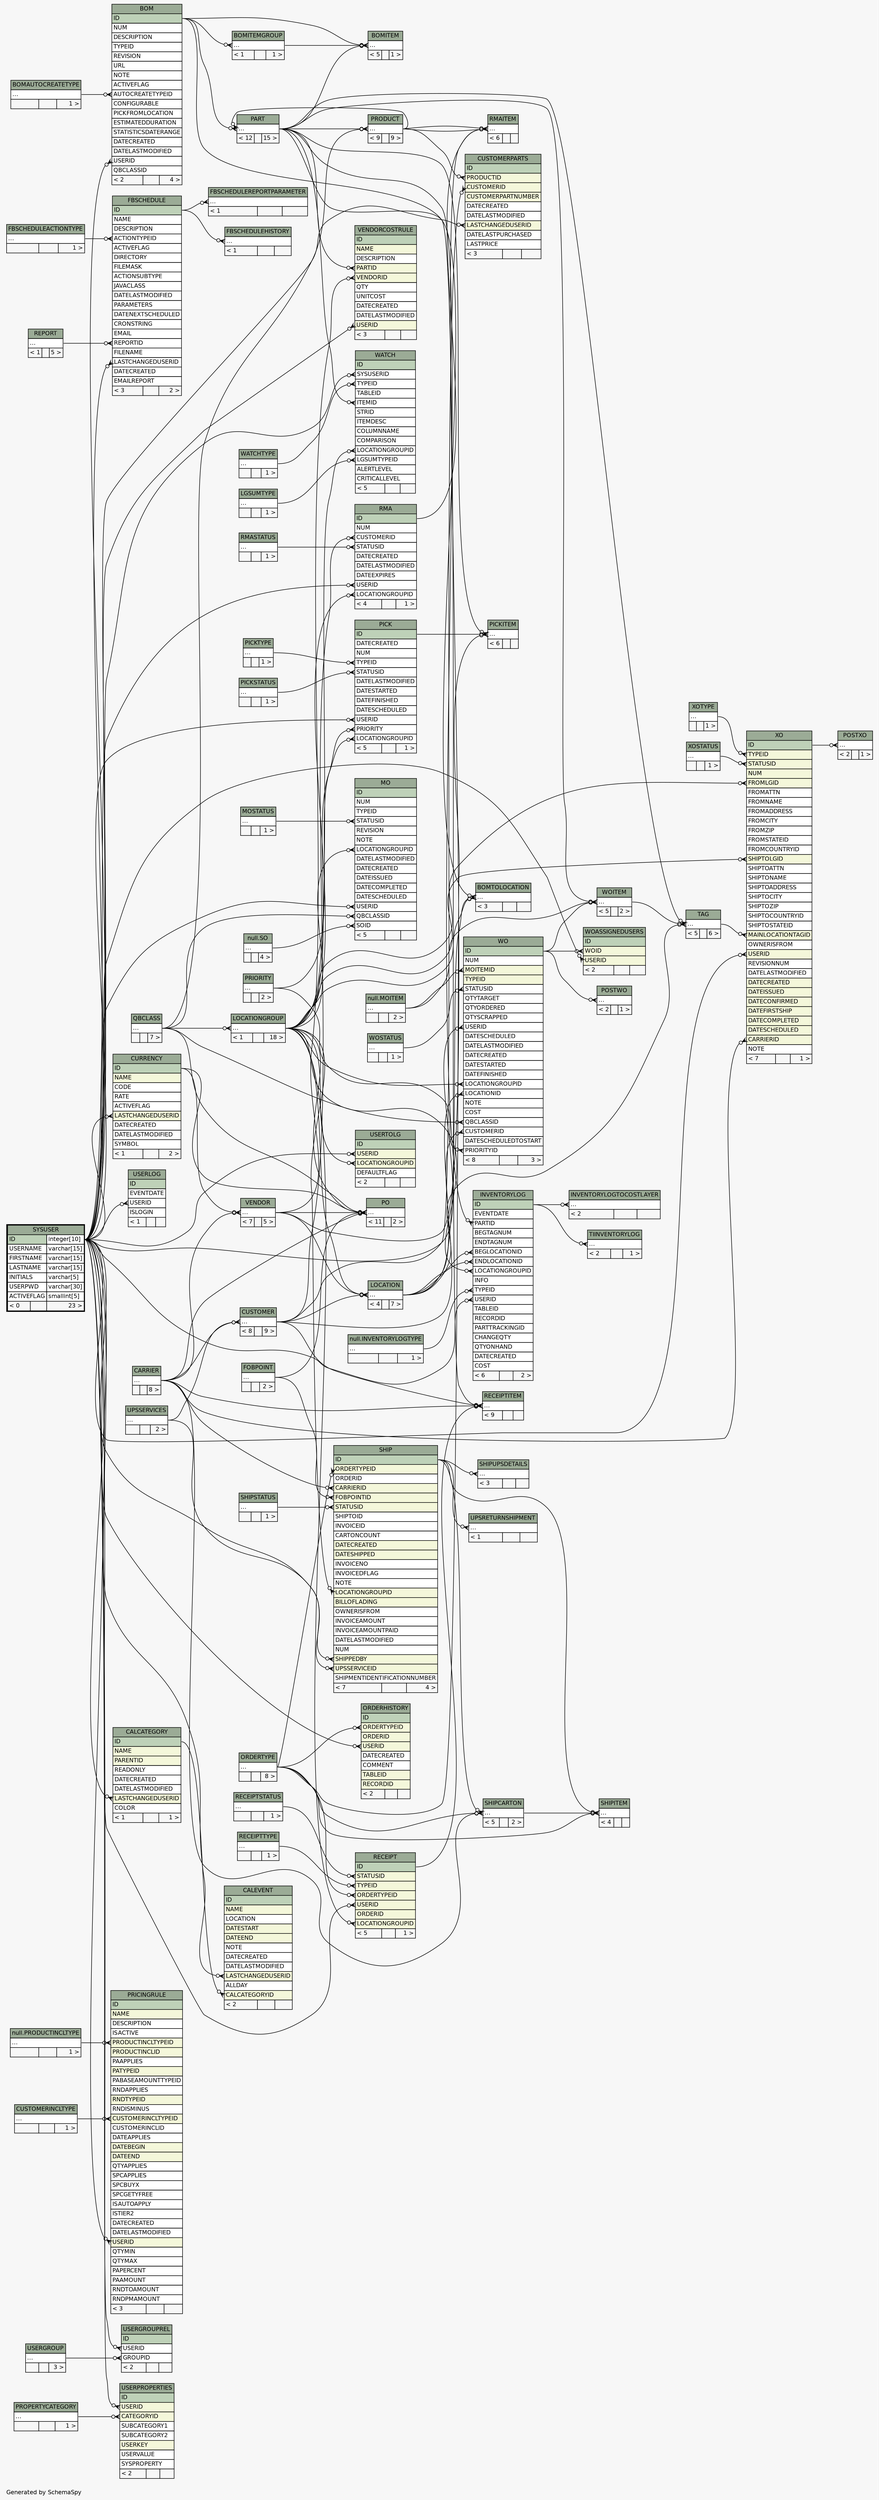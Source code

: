 // dot 2.26.3 on Linux 3.5.0-34-generic
// SchemaSpy rev 590
digraph "twoDegreesRelationshipsDiagram" {
  graph [
    rankdir="RL"
    bgcolor="#f7f7f7"
    label="\nGenerated by SchemaSpy"
    labeljust="l"
    nodesep="0.18"
    ranksep="0.46"
    fontname="Helvetica"
    fontsize="11"
  ];
  node [
    fontname="Helvetica"
    fontsize="11"
    shape="plaintext"
  ];
  edge [
    arrowsize="0.8"
  ];
  "BOM":"AUTOCREATETYPEID":w -> "BOMAUTOCREATETYPE":"elipses":e [arrowhead=none dir=back arrowtail=crowodot];
  "BOM":"USERID":w -> "SYSUSER":"ID.type":e [arrowhead=none dir=back arrowtail=crowodot];
  "BOMITEM":"elipses":w -> "BOM":"ID":e [arrowhead=none dir=back arrowtail=crowodot];
  "BOMITEM":"elipses":w -> "BOMITEMGROUP":"elipses":e [arrowhead=none dir=back arrowtail=crowodot];
  "BOMITEM":"elipses":w -> "PART":"elipses":e [arrowhead=none dir=back arrowtail=crowodot];
  "BOMITEMGROUP":"elipses":w -> "BOM":"ID":e [arrowhead=none dir=back arrowtail=crowodot];
  "BOMTOLOCATION":"elipses":w -> "BOM":"ID":e [arrowhead=none dir=back arrowtail=crowodot];
  "BOMTOLOCATION":"elipses":w -> "LOCATIONGROUP":"elipses":e [arrowhead=none dir=back arrowtail=crowodot];
  "BOMTOLOCATION":"elipses":w -> "LOCATION":"elipses":e [arrowhead=none dir=back arrowtail=crowodot];
  "CALCATEGORY":"LASTCHANGEDUSERID":w -> "SYSUSER":"ID.type":e [arrowhead=none dir=back arrowtail=crowodot];
  "CALEVENT":"CALCATEGORYID":w -> "CALCATEGORY":"ID":e [arrowhead=none dir=back arrowtail=crowodot];
  "CALEVENT":"LASTCHANGEDUSERID":w -> "SYSUSER":"ID.type":e [arrowhead=none dir=back arrowtail=crowodot];
  "CURRENCY":"LASTCHANGEDUSERID":w -> "SYSUSER":"ID.type":e [arrowhead=none dir=back arrowtail=crowodot];
  "CUSTOMER":"elipses":w -> "CARRIER":"elipses":e [arrowhead=none dir=back arrowtail=crowodot];
  "CUSTOMER":"elipses":w -> "UPSSERVICES":"elipses":e [arrowhead=none dir=back arrowtail=crowodot];
  "CUSTOMERPARTS":"CUSTOMERID":w -> "CUSTOMER":"elipses":e [arrowhead=none dir=back arrowtail=crowodot];
  "CUSTOMERPARTS":"LASTCHANGEDUSERID":w -> "SYSUSER":"ID.type":e [arrowhead=none dir=back arrowtail=crowodot];
  "CUSTOMERPARTS":"PRODUCTID":w -> "PRODUCT":"elipses":e [arrowhead=none dir=back arrowtail=crowodot];
  "FBSCHEDULE":"ACTIONTYPEID":w -> "FBSCHEDULEACTIONTYPE":"elipses":e [arrowhead=none dir=back arrowtail=crowodot];
  "FBSCHEDULE":"LASTCHANGEDUSERID":w -> "SYSUSER":"ID.type":e [arrowhead=none dir=back arrowtail=crowodot];
  "FBSCHEDULE":"REPORTID":w -> "REPORT":"elipses":e [arrowhead=none dir=back arrowtail=crowodot];
  "FBSCHEDULEHISTORY":"elipses":w -> "FBSCHEDULE":"ID":e [arrowhead=none dir=back arrowtail=crowodot];
  "FBSCHEDULEREPORTPARAMETER":"elipses":w -> "FBSCHEDULE":"ID":e [arrowhead=none dir=back arrowtail=crowodot];
  "INVENTORYLOG":"BEGLOCATIONID":w -> "LOCATION":"elipses":e [arrowhead=none dir=back arrowtail=crowodot];
  "INVENTORYLOG":"ENDLOCATIONID":w -> "LOCATION":"elipses":e [arrowhead=none dir=back arrowtail=crowodot];
  "INVENTORYLOG":"LOCATIONGROUPID":w -> "LOCATIONGROUP":"elipses":e [arrowhead=none dir=back arrowtail=crowodot];
  "INVENTORYLOG":"PARTID":w -> "PART":"elipses":e [arrowhead=none dir=back arrowtail=crowodot];
  "INVENTORYLOG":"TYPEID":w -> "null.INVENTORYLOGTYPE":"elipses":e [arrowhead=none dir=back arrowtail=crowodot];
  "INVENTORYLOG":"USERID":w -> "SYSUSER":"ID.type":e [arrowhead=none dir=back arrowtail=crowodot];
  "INVENTORYLOGTOCOSTLAYER":"elipses":w -> "INVENTORYLOG":"ID":e [arrowhead=none dir=back arrowtail=crowodot];
  "LOCATION":"elipses":w -> "CUSTOMER":"elipses":e [arrowhead=none dir=back arrowtail=crowodot];
  "LOCATION":"elipses":w -> "VENDOR":"elipses":e [arrowhead=none dir=back arrowtail=crowodot];
  "LOCATION":"elipses":w -> "LOCATIONGROUP":"elipses":e [arrowhead=none dir=back arrowtail=crowodot];
  "LOCATIONGROUP":"elipses":w -> "QBCLASS":"elipses":e [arrowhead=none dir=back arrowtail=crowodot];
  "MO":"LOCATIONGROUPID":w -> "LOCATIONGROUP":"elipses":e [arrowhead=none dir=back arrowtail=crowodot];
  "MO":"QBCLASSID":w -> "QBCLASS":"elipses":e [arrowhead=none dir=back arrowtail=crowodot];
  "MO":"SOID":w -> "null.SO":"elipses":e [arrowhead=none dir=back arrowtail=crowodot];
  "MO":"STATUSID":w -> "MOSTATUS":"elipses":e [arrowhead=none dir=back arrowtail=crowodot];
  "MO":"USERID":w -> "SYSUSER":"ID.type":e [arrowhead=none dir=back arrowtail=crowodot];
  "ORDERHISTORY":"ORDERTYPEID":w -> "ORDERTYPE":"elipses":e [arrowhead=none dir=back arrowtail=crowodot];
  "ORDERHISTORY":"USERID":w -> "SYSUSER":"ID.type":e [arrowhead=none dir=back arrowtail=crowodot];
  "PART":"elipses":w -> "BOM":"ID":e [arrowhead=none dir=back arrowtail=crowodot];
  "PART":"elipses":w -> "PRODUCT":"elipses":e [arrowhead=none dir=back arrowtail=crowodot];
  "PICK":"LOCATIONGROUPID":w -> "LOCATIONGROUP":"elipses":e [arrowhead=none dir=back arrowtail=crowodot];
  "PICK":"PRIORITY":w -> "PRIORITY":"elipses":e [arrowhead=none dir=back arrowtail=crowodot];
  "PICK":"STATUSID":w -> "PICKSTATUS":"elipses":e [arrowhead=none dir=back arrowtail=crowodot];
  "PICK":"TYPEID":w -> "PICKTYPE":"elipses":e [arrowhead=none dir=back arrowtail=crowodot];
  "PICK":"USERID":w -> "SYSUSER":"ID.type":e [arrowhead=none dir=back arrowtail=crowodot];
  "PICKITEM":"elipses":w -> "ORDERTYPE":"elipses":e [arrowhead=none dir=back arrowtail=crowodot];
  "PICKITEM":"elipses":w -> "PART":"elipses":e [arrowhead=none dir=back arrowtail=crowodot];
  "PICKITEM":"elipses":w -> "PICK":"ID":e [arrowhead=none dir=back arrowtail=crowodot];
  "PO":"elipses":w -> "CARRIER":"elipses":e [arrowhead=none dir=back arrowtail=crowodot];
  "PO":"elipses":w -> "CURRENCY":"ID":e [arrowhead=none dir=back arrowtail=crowodot];
  "PO":"elipses":w -> "FOBPOINT":"elipses":e [arrowhead=none dir=back arrowtail=crowodot];
  "PO":"elipses":w -> "LOCATIONGROUP":"elipses":e [arrowhead=none dir=back arrowtail=crowodot];
  "PO":"elipses":w -> "QBCLASS":"elipses":e [arrowhead=none dir=back arrowtail=crowodot];
  "PO":"elipses":w -> "VENDOR":"elipses":e [arrowhead=none dir=back arrowtail=crowodot];
  "POSTWO":"elipses":w -> "WO":"ID":e [arrowhead=none dir=back arrowtail=crowodot];
  "POSTXO":"elipses":w -> "XO":"ID":e [arrowhead=none dir=back arrowtail=crowodot];
  "PRICINGRULE":"CUSTOMERINCLTYPEID":w -> "CUSTOMERINCLTYPE":"elipses":e [arrowhead=none dir=back arrowtail=crowodot];
  "PRICINGRULE":"PRODUCTINCLTYPEID":w -> "null.PRODUCTINCLTYPE":"elipses":e [arrowhead=none dir=back arrowtail=crowodot];
  "PRICINGRULE":"USERID":w -> "SYSUSER":"ID.type":e [arrowhead=none dir=back arrowtail=crowodot];
  "PRODUCT":"elipses":w -> "PART":"elipses":e [arrowhead=none dir=back arrowtail=crowodot];
  "PRODUCT":"elipses":w -> "QBCLASS":"elipses":e [arrowhead=none dir=back arrowtail=crowodot];
  "RECEIPT":"LOCATIONGROUPID":w -> "LOCATIONGROUP":"elipses":e [arrowhead=none dir=back arrowtail=crowodot];
  "RECEIPT":"ORDERTYPEID":w -> "ORDERTYPE":"elipses":e [arrowhead=none dir=back arrowtail=crowodot];
  "RECEIPT":"STATUSID":w -> "RECEIPTSTATUS":"elipses":e [arrowhead=none dir=back arrowtail=crowodot];
  "RECEIPT":"TYPEID":w -> "RECEIPTTYPE":"elipses":e [arrowhead=none dir=back arrowtail=crowodot];
  "RECEIPT":"USERID":w -> "SYSUSER":"ID.type":e [arrowhead=none dir=back arrowtail=crowodot];
  "RECEIPTITEM":"elipses":w -> "CARRIER":"elipses":e [arrowhead=none dir=back arrowtail=crowodot];
  "RECEIPTITEM":"elipses":w -> "CUSTOMER":"elipses":e [arrowhead=none dir=back arrowtail=crowodot];
  "RECEIPTITEM":"elipses":w -> "PART":"elipses":e [arrowhead=none dir=back arrowtail=crowodot];
  "RECEIPTITEM":"elipses":w -> "RECEIPT":"ID":e [arrowhead=none dir=back arrowtail=crowodot];
  "RMA":"CUSTOMERID":w -> "CUSTOMER":"elipses":e [arrowhead=none dir=back arrowtail=crowodot];
  "RMA":"LOCATIONGROUPID":w -> "LOCATIONGROUP":"elipses":e [arrowhead=none dir=back arrowtail=crowodot];
  "RMA":"STATUSID":w -> "RMASTATUS":"elipses":e [arrowhead=none dir=back arrowtail=crowodot];
  "RMA":"USERID":w -> "SYSUSER":"ID.type":e [arrowhead=none dir=back arrowtail=crowodot];
  "RMAITEM":"elipses":w -> "PRODUCT":"elipses":e [arrowhead=none dir=back arrowtail=crowodot];
  "RMAITEM":"elipses":w -> "PRODUCT":"elipses":e [arrowhead=none dir=back arrowtail=crowodot];
  "RMAITEM":"elipses":w -> "RMA":"ID":e [arrowhead=none dir=back arrowtail=crowodot];
  "RMAITEM":"elipses":w -> "VENDOR":"elipses":e [arrowhead=none dir=back arrowtail=crowodot];
  "SHIP":"CARRIERID":w -> "CARRIER":"elipses":e [arrowhead=none dir=back arrowtail=crowodot];
  "SHIP":"FOBPOINTID":w -> "FOBPOINT":"elipses":e [arrowhead=none dir=back arrowtail=crowodot];
  "SHIP":"LOCATIONGROUPID":w -> "LOCATIONGROUP":"elipses":e [arrowhead=none dir=back arrowtail=crowodot];
  "SHIP":"ORDERTYPEID":w -> "ORDERTYPE":"elipses":e [arrowhead=none dir=back arrowtail=crowodot];
  "SHIP":"SHIPPEDBY":w -> "SYSUSER":"ID.type":e [arrowhead=none dir=back arrowtail=crowodot];
  "SHIP":"STATUSID":w -> "SHIPSTATUS":"elipses":e [arrowhead=none dir=back arrowtail=crowodot];
  "SHIP":"UPSSERVICEID":w -> "UPSSERVICES":"elipses":e [arrowhead=none dir=back arrowtail=crowodot];
  "SHIPCARTON":"elipses":w -> "CARRIER":"elipses":e [arrowhead=none dir=back arrowtail=crowodot];
  "SHIPCARTON":"elipses":w -> "ORDERTYPE":"elipses":e [arrowhead=none dir=back arrowtail=crowodot];
  "SHIPCARTON":"elipses":w -> "SHIP":"ID":e [arrowhead=none dir=back arrowtail=crowodot];
  "SHIPITEM":"elipses":w -> "ORDERTYPE":"elipses":e [arrowhead=none dir=back arrowtail=crowodot];
  "SHIPITEM":"elipses":w -> "SHIPCARTON":"elipses":e [arrowhead=none dir=back arrowtail=crowodot];
  "SHIPITEM":"elipses":w -> "SHIP":"ID":e [arrowhead=none dir=back arrowtail=crowodot];
  "SHIPUPSDETAILS":"elipses":w -> "SHIP":"ID":e [arrowhead=none dir=back arrowtail=crowodot];
  "TAG":"elipses":w -> "LOCATION":"elipses":e [arrowhead=none dir=back arrowtail=crowodot];
  "TAG":"elipses":w -> "PART":"elipses":e [arrowhead=none dir=back arrowtail=crowodot];
  "TAG":"elipses":w -> "WOITEM":"elipses":e [arrowhead=none dir=back arrowtail=crowodot];
  "TIINVENTORYLOG":"elipses":w -> "INVENTORYLOG":"ID":e [arrowhead=none dir=back arrowtail=crowodot];
  "UPSRETURNSHIPMENT":"elipses":w -> "SHIP":"ID":e [arrowhead=none dir=back arrowtail=crowodot];
  "USERGROUPREL":"GROUPID":w -> "USERGROUP":"elipses":e [arrowhead=none dir=back arrowtail=crowodot];
  "USERGROUPREL":"USERID":w -> "SYSUSER":"ID.type":e [arrowhead=none dir=back arrowtail=crowodot];
  "USERLOG":"USERID":w -> "SYSUSER":"ID.type":e [arrowhead=none dir=back arrowtail=crowodot];
  "USERPROPERTIES":"CATEGORYID":w -> "PROPERTYCATEGORY":"elipses":e [arrowhead=none dir=back arrowtail=crowodot];
  "USERPROPERTIES":"USERID":w -> "SYSUSER":"ID.type":e [arrowhead=none dir=back arrowtail=crowodot];
  "USERTOLG":"LOCATIONGROUPID":w -> "LOCATIONGROUP":"elipses":e [arrowhead=none dir=back arrowtail=crowodot];
  "USERTOLG":"USERID":w -> "SYSUSER":"ID.type":e [arrowhead=none dir=back arrowtail=crowodot];
  "VENDOR":"elipses":w -> "CURRENCY":"ID":e [arrowhead=none dir=back arrowtail=crowodot];
  "VENDOR":"elipses":w -> "CARRIER":"elipses":e [arrowhead=none dir=back arrowtail=crowodot];
  "VENDORCOSTRULE":"PARTID":w -> "PART":"elipses":e [arrowhead=none dir=back arrowtail=crowodot];
  "VENDORCOSTRULE":"USERID":w -> "SYSUSER":"ID.type":e [arrowhead=none dir=back arrowtail=crowodot];
  "VENDORCOSTRULE":"VENDORID":w -> "VENDOR":"elipses":e [arrowhead=none dir=back arrowtail=crowodot];
  "WATCH":"ITEMID":w -> "PART":"elipses":e [arrowhead=none dir=back arrowtail=crowodot];
  "WATCH":"LGSUMTYPEID":w -> "LGSUMTYPE":"elipses":e [arrowhead=none dir=back arrowtail=crowodot];
  "WATCH":"LOCATIONGROUPID":w -> "LOCATIONGROUP":"elipses":e [arrowhead=none dir=back arrowtail=crowodot];
  "WATCH":"SYSUSERID":w -> "SYSUSER":"ID.type":e [arrowhead=none dir=back arrowtail=crowodot];
  "WATCH":"TYPEID":w -> "WATCHTYPE":"elipses":e [arrowhead=none dir=back arrowtail=crowodot];
  "WO":"CUSTOMERID":w -> "CUSTOMER":"elipses":e [arrowhead=none dir=back arrowtail=crowodot];
  "WO":"LOCATIONGROUPID":w -> "LOCATIONGROUP":"elipses":e [arrowhead=none dir=back arrowtail=crowodot];
  "WO":"LOCATIONID":w -> "LOCATION":"elipses":e [arrowhead=none dir=back arrowtail=crowodot];
  "WO":"MOITEMID":w -> "null.MOITEM":"elipses":e [arrowhead=none dir=back arrowtail=crowodot];
  "WO":"PRIORITYID":w -> "PRIORITY":"elipses":e [arrowhead=none dir=back arrowtail=crowodot];
  "WO":"QBCLASSID":w -> "QBCLASS":"elipses":e [arrowhead=none dir=back arrowtail=crowodot];
  "WO":"STATUSID":w -> "WOSTATUS":"elipses":e [arrowhead=none dir=back arrowtail=crowodot];
  "WO":"USERID":w -> "SYSUSER":"ID.type":e [arrowhead=none dir=back arrowtail=crowodot];
  "WOASSIGNEDUSERS":"USERID":w -> "SYSUSER":"ID.type":e [arrowhead=none dir=back arrowtail=crowodot];
  "WOASSIGNEDUSERS":"WOID":w -> "WO":"ID":e [arrowhead=none dir=back arrowtail=crowodot];
  "WOITEM":"elipses":w -> "null.MOITEM":"elipses":e [arrowhead=none dir=back arrowtail=crowodot];
  "WOITEM":"elipses":w -> "PART":"elipses":e [arrowhead=none dir=back arrowtail=crowodot];
  "WOITEM":"elipses":w -> "WO":"ID":e [arrowhead=none dir=back arrowtail=crowodot];
  "XO":"CARRIERID":w -> "CARRIER":"elipses":e [arrowhead=none dir=back arrowtail=crowodot];
  "XO":"FROMLGID":w -> "LOCATIONGROUP":"elipses":e [arrowhead=none dir=back arrowtail=crowodot];
  "XO":"MAINLOCATIONTAGID":w -> "TAG":"elipses":e [arrowhead=none dir=back arrowtail=crowodot];
  "XO":"SHIPTOLGID":w -> "LOCATIONGROUP":"elipses":e [arrowhead=none dir=back arrowtail=crowodot];
  "XO":"STATUSID":w -> "XOSTATUS":"elipses":e [arrowhead=none dir=back arrowtail=crowodot];
  "XO":"TYPEID":w -> "XOTYPE":"elipses":e [arrowhead=none dir=back arrowtail=crowodot];
  "XO":"USERID":w -> "SYSUSER":"ID.type":e [arrowhead=none dir=back arrowtail=crowodot];
  "BOM" [
    label=<
    <TABLE BORDER="0" CELLBORDER="1" CELLSPACING="0" BGCOLOR="#ffffff">
      <TR><TD COLSPAN="3" BGCOLOR="#9bab96" ALIGN="CENTER">BOM</TD></TR>
      <TR><TD PORT="ID" COLSPAN="3" BGCOLOR="#bed1b8" ALIGN="LEFT">ID</TD></TR>
      <TR><TD PORT="NUM" COLSPAN="3" ALIGN="LEFT">NUM</TD></TR>
      <TR><TD PORT="DESCRIPTION" COLSPAN="3" ALIGN="LEFT">DESCRIPTION</TD></TR>
      <TR><TD PORT="TYPEID" COLSPAN="3" ALIGN="LEFT">TYPEID</TD></TR>
      <TR><TD PORT="REVISION" COLSPAN="3" ALIGN="LEFT">REVISION</TD></TR>
      <TR><TD PORT="URL" COLSPAN="3" ALIGN="LEFT">URL</TD></TR>
      <TR><TD PORT="NOTE" COLSPAN="3" ALIGN="LEFT">NOTE</TD></TR>
      <TR><TD PORT="ACTIVEFLAG" COLSPAN="3" ALIGN="LEFT">ACTIVEFLAG</TD></TR>
      <TR><TD PORT="AUTOCREATETYPEID" COLSPAN="3" ALIGN="LEFT">AUTOCREATETYPEID</TD></TR>
      <TR><TD PORT="CONFIGURABLE" COLSPAN="3" ALIGN="LEFT">CONFIGURABLE</TD></TR>
      <TR><TD PORT="PICKFROMLOCATION" COLSPAN="3" ALIGN="LEFT">PICKFROMLOCATION</TD></TR>
      <TR><TD PORT="ESTIMATEDDURATION" COLSPAN="3" ALIGN="LEFT">ESTIMATEDDURATION</TD></TR>
      <TR><TD PORT="STATISTICSDATERANGE" COLSPAN="3" ALIGN="LEFT">STATISTICSDATERANGE</TD></TR>
      <TR><TD PORT="DATECREATED" COLSPAN="3" ALIGN="LEFT">DATECREATED</TD></TR>
      <TR><TD PORT="DATELASTMODIFIED" COLSPAN="3" ALIGN="LEFT">DATELASTMODIFIED</TD></TR>
      <TR><TD PORT="USERID" COLSPAN="3" ALIGN="LEFT">USERID</TD></TR>
      <TR><TD PORT="QBCLASSID" COLSPAN="3" ALIGN="LEFT">QBCLASSID</TD></TR>
      <TR><TD ALIGN="LEFT" BGCOLOR="#f7f7f7">&lt; 2</TD><TD ALIGN="RIGHT" BGCOLOR="#f7f7f7">  </TD><TD ALIGN="RIGHT" BGCOLOR="#f7f7f7">4 &gt;</TD></TR>
    </TABLE>>
    URL="BOM.html"
    tooltip="BOM"
  ];
  "BOMAUTOCREATETYPE" [
    label=<
    <TABLE BORDER="0" CELLBORDER="1" CELLSPACING="0" BGCOLOR="#ffffff">
      <TR><TD COLSPAN="3" BGCOLOR="#9bab96" ALIGN="CENTER">BOMAUTOCREATETYPE</TD></TR>
      <TR><TD PORT="elipses" COLSPAN="3" ALIGN="LEFT">...</TD></TR>
      <TR><TD ALIGN="LEFT" BGCOLOR="#f7f7f7">  </TD><TD ALIGN="RIGHT" BGCOLOR="#f7f7f7">  </TD><TD ALIGN="RIGHT" BGCOLOR="#f7f7f7">1 &gt;</TD></TR>
    </TABLE>>
    URL="BOMAUTOCREATETYPE.html"
    tooltip="BOMAUTOCREATETYPE"
  ];
  "BOMITEM" [
    label=<
    <TABLE BORDER="0" CELLBORDER="1" CELLSPACING="0" BGCOLOR="#ffffff">
      <TR><TD COLSPAN="3" BGCOLOR="#9bab96" ALIGN="CENTER">BOMITEM</TD></TR>
      <TR><TD PORT="elipses" COLSPAN="3" ALIGN="LEFT">...</TD></TR>
      <TR><TD ALIGN="LEFT" BGCOLOR="#f7f7f7">&lt; 5</TD><TD ALIGN="RIGHT" BGCOLOR="#f7f7f7">  </TD><TD ALIGN="RIGHT" BGCOLOR="#f7f7f7">1 &gt;</TD></TR>
    </TABLE>>
    URL="BOMITEM.html"
    tooltip="BOMITEM"
  ];
  "BOMITEMGROUP" [
    label=<
    <TABLE BORDER="0" CELLBORDER="1" CELLSPACING="0" BGCOLOR="#ffffff">
      <TR><TD COLSPAN="3" BGCOLOR="#9bab96" ALIGN="CENTER">BOMITEMGROUP</TD></TR>
      <TR><TD PORT="elipses" COLSPAN="3" ALIGN="LEFT">...</TD></TR>
      <TR><TD ALIGN="LEFT" BGCOLOR="#f7f7f7">&lt; 1</TD><TD ALIGN="RIGHT" BGCOLOR="#f7f7f7">  </TD><TD ALIGN="RIGHT" BGCOLOR="#f7f7f7">1 &gt;</TD></TR>
    </TABLE>>
    URL="BOMITEMGROUP.html"
    tooltip="BOMITEMGROUP"
  ];
  "BOMTOLOCATION" [
    label=<
    <TABLE BORDER="0" CELLBORDER="1" CELLSPACING="0" BGCOLOR="#ffffff">
      <TR><TD COLSPAN="3" BGCOLOR="#9bab96" ALIGN="CENTER">BOMTOLOCATION</TD></TR>
      <TR><TD PORT="elipses" COLSPAN="3" ALIGN="LEFT">...</TD></TR>
      <TR><TD ALIGN="LEFT" BGCOLOR="#f7f7f7">&lt; 3</TD><TD ALIGN="RIGHT" BGCOLOR="#f7f7f7">  </TD><TD ALIGN="RIGHT" BGCOLOR="#f7f7f7">  </TD></TR>
    </TABLE>>
    URL="BOMTOLOCATION.html"
    tooltip="BOMTOLOCATION"
  ];
  "CALCATEGORY" [
    label=<
    <TABLE BORDER="0" CELLBORDER="1" CELLSPACING="0" BGCOLOR="#ffffff">
      <TR><TD COLSPAN="3" BGCOLOR="#9bab96" ALIGN="CENTER">CALCATEGORY</TD></TR>
      <TR><TD PORT="ID" COLSPAN="3" BGCOLOR="#bed1b8" ALIGN="LEFT">ID</TD></TR>
      <TR><TD PORT="NAME" COLSPAN="3" BGCOLOR="#f4f7da" ALIGN="LEFT">NAME</TD></TR>
      <TR><TD PORT="PARENTID" COLSPAN="3" BGCOLOR="#f4f7da" ALIGN="LEFT">PARENTID</TD></TR>
      <TR><TD PORT="READONLY" COLSPAN="3" ALIGN="LEFT">READONLY</TD></TR>
      <TR><TD PORT="DATECREATED" COLSPAN="3" ALIGN="LEFT">DATECREATED</TD></TR>
      <TR><TD PORT="DATELASTMODIFIED" COLSPAN="3" ALIGN="LEFT">DATELASTMODIFIED</TD></TR>
      <TR><TD PORT="LASTCHANGEDUSERID" COLSPAN="3" BGCOLOR="#f4f7da" ALIGN="LEFT">LASTCHANGEDUSERID</TD></TR>
      <TR><TD PORT="COLOR" COLSPAN="3" ALIGN="LEFT">COLOR</TD></TR>
      <TR><TD ALIGN="LEFT" BGCOLOR="#f7f7f7">&lt; 1</TD><TD ALIGN="RIGHT" BGCOLOR="#f7f7f7">  </TD><TD ALIGN="RIGHT" BGCOLOR="#f7f7f7">1 &gt;</TD></TR>
    </TABLE>>
    URL="CALCATEGORY.html"
    tooltip="CALCATEGORY"
  ];
  "CALEVENT" [
    label=<
    <TABLE BORDER="0" CELLBORDER="1" CELLSPACING="0" BGCOLOR="#ffffff">
      <TR><TD COLSPAN="3" BGCOLOR="#9bab96" ALIGN="CENTER">CALEVENT</TD></TR>
      <TR><TD PORT="ID" COLSPAN="3" BGCOLOR="#bed1b8" ALIGN="LEFT">ID</TD></TR>
      <TR><TD PORT="NAME" COLSPAN="3" BGCOLOR="#f4f7da" ALIGN="LEFT">NAME</TD></TR>
      <TR><TD PORT="LOCATION" COLSPAN="3" ALIGN="LEFT">LOCATION</TD></TR>
      <TR><TD PORT="DATESTART" COLSPAN="3" BGCOLOR="#f4f7da" ALIGN="LEFT">DATESTART</TD></TR>
      <TR><TD PORT="DATEEND" COLSPAN="3" BGCOLOR="#f4f7da" ALIGN="LEFT">DATEEND</TD></TR>
      <TR><TD PORT="NOTE" COLSPAN="3" ALIGN="LEFT">NOTE</TD></TR>
      <TR><TD PORT="DATECREATED" COLSPAN="3" ALIGN="LEFT">DATECREATED</TD></TR>
      <TR><TD PORT="DATELASTMODIFIED" COLSPAN="3" ALIGN="LEFT">DATELASTMODIFIED</TD></TR>
      <TR><TD PORT="LASTCHANGEDUSERID" COLSPAN="3" BGCOLOR="#f4f7da" ALIGN="LEFT">LASTCHANGEDUSERID</TD></TR>
      <TR><TD PORT="ALLDAY" COLSPAN="3" ALIGN="LEFT">ALLDAY</TD></TR>
      <TR><TD PORT="CALCATEGORYID" COLSPAN="3" BGCOLOR="#f4f7da" ALIGN="LEFT">CALCATEGORYID</TD></TR>
      <TR><TD ALIGN="LEFT" BGCOLOR="#f7f7f7">&lt; 2</TD><TD ALIGN="RIGHT" BGCOLOR="#f7f7f7">  </TD><TD ALIGN="RIGHT" BGCOLOR="#f7f7f7">  </TD></TR>
    </TABLE>>
    URL="CALEVENT.html"
    tooltip="CALEVENT"
  ];
  "CARRIER" [
    label=<
    <TABLE BORDER="0" CELLBORDER="1" CELLSPACING="0" BGCOLOR="#ffffff">
      <TR><TD COLSPAN="3" BGCOLOR="#9bab96" ALIGN="CENTER">CARRIER</TD></TR>
      <TR><TD PORT="elipses" COLSPAN="3" ALIGN="LEFT">...</TD></TR>
      <TR><TD ALIGN="LEFT" BGCOLOR="#f7f7f7">  </TD><TD ALIGN="RIGHT" BGCOLOR="#f7f7f7">  </TD><TD ALIGN="RIGHT" BGCOLOR="#f7f7f7">8 &gt;</TD></TR>
    </TABLE>>
    URL="CARRIER.html"
    tooltip="CARRIER"
  ];
  "CURRENCY" [
    label=<
    <TABLE BORDER="0" CELLBORDER="1" CELLSPACING="0" BGCOLOR="#ffffff">
      <TR><TD COLSPAN="3" BGCOLOR="#9bab96" ALIGN="CENTER">CURRENCY</TD></TR>
      <TR><TD PORT="ID" COLSPAN="3" BGCOLOR="#bed1b8" ALIGN="LEFT">ID</TD></TR>
      <TR><TD PORT="NAME" COLSPAN="3" BGCOLOR="#f4f7da" ALIGN="LEFT">NAME</TD></TR>
      <TR><TD PORT="CODE" COLSPAN="3" ALIGN="LEFT">CODE</TD></TR>
      <TR><TD PORT="RATE" COLSPAN="3" ALIGN="LEFT">RATE</TD></TR>
      <TR><TD PORT="ACTIVEFLAG" COLSPAN="3" ALIGN="LEFT">ACTIVEFLAG</TD></TR>
      <TR><TD PORT="LASTCHANGEDUSERID" COLSPAN="3" BGCOLOR="#f4f7da" ALIGN="LEFT">LASTCHANGEDUSERID</TD></TR>
      <TR><TD PORT="DATECREATED" COLSPAN="3" ALIGN="LEFT">DATECREATED</TD></TR>
      <TR><TD PORT="DATELASTMODIFIED" COLSPAN="3" ALIGN="LEFT">DATELASTMODIFIED</TD></TR>
      <TR><TD PORT="SYMBOL" COLSPAN="3" ALIGN="LEFT">SYMBOL</TD></TR>
      <TR><TD ALIGN="LEFT" BGCOLOR="#f7f7f7">&lt; 1</TD><TD ALIGN="RIGHT" BGCOLOR="#f7f7f7">  </TD><TD ALIGN="RIGHT" BGCOLOR="#f7f7f7">2 &gt;</TD></TR>
    </TABLE>>
    URL="CURRENCY.html"
    tooltip="CURRENCY"
  ];
  "CUSTOMER" [
    label=<
    <TABLE BORDER="0" CELLBORDER="1" CELLSPACING="0" BGCOLOR="#ffffff">
      <TR><TD COLSPAN="3" BGCOLOR="#9bab96" ALIGN="CENTER">CUSTOMER</TD></TR>
      <TR><TD PORT="elipses" COLSPAN="3" ALIGN="LEFT">...</TD></TR>
      <TR><TD ALIGN="LEFT" BGCOLOR="#f7f7f7">&lt; 8</TD><TD ALIGN="RIGHT" BGCOLOR="#f7f7f7">  </TD><TD ALIGN="RIGHT" BGCOLOR="#f7f7f7">9 &gt;</TD></TR>
    </TABLE>>
    URL="CUSTOMER.html"
    tooltip="CUSTOMER"
  ];
  "CUSTOMERINCLTYPE" [
    label=<
    <TABLE BORDER="0" CELLBORDER="1" CELLSPACING="0" BGCOLOR="#ffffff">
      <TR><TD COLSPAN="3" BGCOLOR="#9bab96" ALIGN="CENTER">CUSTOMERINCLTYPE</TD></TR>
      <TR><TD PORT="elipses" COLSPAN="3" ALIGN="LEFT">...</TD></TR>
      <TR><TD ALIGN="LEFT" BGCOLOR="#f7f7f7">  </TD><TD ALIGN="RIGHT" BGCOLOR="#f7f7f7">  </TD><TD ALIGN="RIGHT" BGCOLOR="#f7f7f7">1 &gt;</TD></TR>
    </TABLE>>
    URL="CUSTOMERINCLTYPE.html"
    tooltip="CUSTOMERINCLTYPE"
  ];
  "CUSTOMERPARTS" [
    label=<
    <TABLE BORDER="0" CELLBORDER="1" CELLSPACING="0" BGCOLOR="#ffffff">
      <TR><TD COLSPAN="3" BGCOLOR="#9bab96" ALIGN="CENTER">CUSTOMERPARTS</TD></TR>
      <TR><TD PORT="ID" COLSPAN="3" BGCOLOR="#bed1b8" ALIGN="LEFT">ID</TD></TR>
      <TR><TD PORT="PRODUCTID" COLSPAN="3" BGCOLOR="#f4f7da" ALIGN="LEFT">PRODUCTID</TD></TR>
      <TR><TD PORT="CUSTOMERID" COLSPAN="3" BGCOLOR="#f4f7da" ALIGN="LEFT">CUSTOMERID</TD></TR>
      <TR><TD PORT="CUSTOMERPARTNUMBER" COLSPAN="3" BGCOLOR="#f4f7da" ALIGN="LEFT">CUSTOMERPARTNUMBER</TD></TR>
      <TR><TD PORT="DATECREATED" COLSPAN="3" ALIGN="LEFT">DATECREATED</TD></TR>
      <TR><TD PORT="DATELASTMODIFIED" COLSPAN="3" ALIGN="LEFT">DATELASTMODIFIED</TD></TR>
      <TR><TD PORT="LASTCHANGEDUSERID" COLSPAN="3" BGCOLOR="#f4f7da" ALIGN="LEFT">LASTCHANGEDUSERID</TD></TR>
      <TR><TD PORT="DATELASTPURCHASED" COLSPAN="3" ALIGN="LEFT">DATELASTPURCHASED</TD></TR>
      <TR><TD PORT="LASTPRICE" COLSPAN="3" ALIGN="LEFT">LASTPRICE</TD></TR>
      <TR><TD ALIGN="LEFT" BGCOLOR="#f7f7f7">&lt; 3</TD><TD ALIGN="RIGHT" BGCOLOR="#f7f7f7">  </TD><TD ALIGN="RIGHT" BGCOLOR="#f7f7f7">  </TD></TR>
    </TABLE>>
    URL="CUSTOMERPARTS.html"
    tooltip="CUSTOMERPARTS"
  ];
  "FBSCHEDULE" [
    label=<
    <TABLE BORDER="0" CELLBORDER="1" CELLSPACING="0" BGCOLOR="#ffffff">
      <TR><TD COLSPAN="3" BGCOLOR="#9bab96" ALIGN="CENTER">FBSCHEDULE</TD></TR>
      <TR><TD PORT="ID" COLSPAN="3" BGCOLOR="#bed1b8" ALIGN="LEFT">ID</TD></TR>
      <TR><TD PORT="NAME" COLSPAN="3" ALIGN="LEFT">NAME</TD></TR>
      <TR><TD PORT="DESCRIPTION" COLSPAN="3" ALIGN="LEFT">DESCRIPTION</TD></TR>
      <TR><TD PORT="ACTIONTYPEID" COLSPAN="3" ALIGN="LEFT">ACTIONTYPEID</TD></TR>
      <TR><TD PORT="ACTIVEFLAG" COLSPAN="3" ALIGN="LEFT">ACTIVEFLAG</TD></TR>
      <TR><TD PORT="DIRECTORY" COLSPAN="3" ALIGN="LEFT">DIRECTORY</TD></TR>
      <TR><TD PORT="FILEMASK" COLSPAN="3" ALIGN="LEFT">FILEMASK</TD></TR>
      <TR><TD PORT="ACTIONSUBTYPE" COLSPAN="3" ALIGN="LEFT">ACTIONSUBTYPE</TD></TR>
      <TR><TD PORT="JAVACLASS" COLSPAN="3" ALIGN="LEFT">JAVACLASS</TD></TR>
      <TR><TD PORT="DATELASTMODIFIED" COLSPAN="3" ALIGN="LEFT">DATELASTMODIFIED</TD></TR>
      <TR><TD PORT="PARAMETERS" COLSPAN="3" ALIGN="LEFT">PARAMETERS</TD></TR>
      <TR><TD PORT="DATENEXTSCHEDULED" COLSPAN="3" ALIGN="LEFT">DATENEXTSCHEDULED</TD></TR>
      <TR><TD PORT="CRONSTRING" COLSPAN="3" ALIGN="LEFT">CRONSTRING</TD></TR>
      <TR><TD PORT="EMAIL" COLSPAN="3" ALIGN="LEFT">EMAIL</TD></TR>
      <TR><TD PORT="REPORTID" COLSPAN="3" ALIGN="LEFT">REPORTID</TD></TR>
      <TR><TD PORT="FILENAME" COLSPAN="3" ALIGN="LEFT">FILENAME</TD></TR>
      <TR><TD PORT="LASTCHANGEDUSERID" COLSPAN="3" ALIGN="LEFT">LASTCHANGEDUSERID</TD></TR>
      <TR><TD PORT="DATECREATED" COLSPAN="3" ALIGN="LEFT">DATECREATED</TD></TR>
      <TR><TD PORT="EMAILREPORT" COLSPAN="3" ALIGN="LEFT">EMAILREPORT</TD></TR>
      <TR><TD ALIGN="LEFT" BGCOLOR="#f7f7f7">&lt; 3</TD><TD ALIGN="RIGHT" BGCOLOR="#f7f7f7">  </TD><TD ALIGN="RIGHT" BGCOLOR="#f7f7f7">2 &gt;</TD></TR>
    </TABLE>>
    URL="FBSCHEDULE.html"
    tooltip="FBSCHEDULE"
  ];
  "FBSCHEDULEACTIONTYPE" [
    label=<
    <TABLE BORDER="0" CELLBORDER="1" CELLSPACING="0" BGCOLOR="#ffffff">
      <TR><TD COLSPAN="3" BGCOLOR="#9bab96" ALIGN="CENTER">FBSCHEDULEACTIONTYPE</TD></TR>
      <TR><TD PORT="elipses" COLSPAN="3" ALIGN="LEFT">...</TD></TR>
      <TR><TD ALIGN="LEFT" BGCOLOR="#f7f7f7">  </TD><TD ALIGN="RIGHT" BGCOLOR="#f7f7f7">  </TD><TD ALIGN="RIGHT" BGCOLOR="#f7f7f7">1 &gt;</TD></TR>
    </TABLE>>
    URL="FBSCHEDULEACTIONTYPE.html"
    tooltip="FBSCHEDULEACTIONTYPE"
  ];
  "FBSCHEDULEHISTORY" [
    label=<
    <TABLE BORDER="0" CELLBORDER="1" CELLSPACING="0" BGCOLOR="#ffffff">
      <TR><TD COLSPAN="3" BGCOLOR="#9bab96" ALIGN="CENTER">FBSCHEDULEHISTORY</TD></TR>
      <TR><TD PORT="elipses" COLSPAN="3" ALIGN="LEFT">...</TD></TR>
      <TR><TD ALIGN="LEFT" BGCOLOR="#f7f7f7">&lt; 1</TD><TD ALIGN="RIGHT" BGCOLOR="#f7f7f7">  </TD><TD ALIGN="RIGHT" BGCOLOR="#f7f7f7">  </TD></TR>
    </TABLE>>
    URL="FBSCHEDULEHISTORY.html"
    tooltip="FBSCHEDULEHISTORY"
  ];
  "FBSCHEDULEREPORTPARAMETER" [
    label=<
    <TABLE BORDER="0" CELLBORDER="1" CELLSPACING="0" BGCOLOR="#ffffff">
      <TR><TD COLSPAN="3" BGCOLOR="#9bab96" ALIGN="CENTER">FBSCHEDULEREPORTPARAMETER</TD></TR>
      <TR><TD PORT="elipses" COLSPAN="3" ALIGN="LEFT">...</TD></TR>
      <TR><TD ALIGN="LEFT" BGCOLOR="#f7f7f7">&lt; 1</TD><TD ALIGN="RIGHT" BGCOLOR="#f7f7f7">  </TD><TD ALIGN="RIGHT" BGCOLOR="#f7f7f7">  </TD></TR>
    </TABLE>>
    URL="FBSCHEDULEREPORTPARAMETER.html"
    tooltip="FBSCHEDULEREPORTPARAMETER"
  ];
  "FOBPOINT" [
    label=<
    <TABLE BORDER="0" CELLBORDER="1" CELLSPACING="0" BGCOLOR="#ffffff">
      <TR><TD COLSPAN="3" BGCOLOR="#9bab96" ALIGN="CENTER">FOBPOINT</TD></TR>
      <TR><TD PORT="elipses" COLSPAN="3" ALIGN="LEFT">...</TD></TR>
      <TR><TD ALIGN="LEFT" BGCOLOR="#f7f7f7">  </TD><TD ALIGN="RIGHT" BGCOLOR="#f7f7f7">  </TD><TD ALIGN="RIGHT" BGCOLOR="#f7f7f7">2 &gt;</TD></TR>
    </TABLE>>
    URL="FOBPOINT.html"
    tooltip="FOBPOINT"
  ];
  "INVENTORYLOG" [
    label=<
    <TABLE BORDER="0" CELLBORDER="1" CELLSPACING="0" BGCOLOR="#ffffff">
      <TR><TD COLSPAN="3" BGCOLOR="#9bab96" ALIGN="CENTER">INVENTORYLOG</TD></TR>
      <TR><TD PORT="ID" COLSPAN="3" BGCOLOR="#bed1b8" ALIGN="LEFT">ID</TD></TR>
      <TR><TD PORT="EVENTDATE" COLSPAN="3" ALIGN="LEFT">EVENTDATE</TD></TR>
      <TR><TD PORT="PARTID" COLSPAN="3" ALIGN="LEFT">PARTID</TD></TR>
      <TR><TD PORT="BEGTAGNUM" COLSPAN="3" ALIGN="LEFT">BEGTAGNUM</TD></TR>
      <TR><TD PORT="ENDTAGNUM" COLSPAN="3" ALIGN="LEFT">ENDTAGNUM</TD></TR>
      <TR><TD PORT="BEGLOCATIONID" COLSPAN="3" ALIGN="LEFT">BEGLOCATIONID</TD></TR>
      <TR><TD PORT="ENDLOCATIONID" COLSPAN="3" ALIGN="LEFT">ENDLOCATIONID</TD></TR>
      <TR><TD PORT="LOCATIONGROUPID" COLSPAN="3" ALIGN="LEFT">LOCATIONGROUPID</TD></TR>
      <TR><TD PORT="INFO" COLSPAN="3" ALIGN="LEFT">INFO</TD></TR>
      <TR><TD PORT="TYPEID" COLSPAN="3" ALIGN="LEFT">TYPEID</TD></TR>
      <TR><TD PORT="USERID" COLSPAN="3" ALIGN="LEFT">USERID</TD></TR>
      <TR><TD PORT="TABLEID" COLSPAN="3" ALIGN="LEFT">TABLEID</TD></TR>
      <TR><TD PORT="RECORDID" COLSPAN="3" ALIGN="LEFT">RECORDID</TD></TR>
      <TR><TD PORT="PARTTRACKINGID" COLSPAN="3" ALIGN="LEFT">PARTTRACKINGID</TD></TR>
      <TR><TD PORT="CHANGEQTY" COLSPAN="3" ALIGN="LEFT">CHANGEQTY</TD></TR>
      <TR><TD PORT="QTYONHAND" COLSPAN="3" ALIGN="LEFT">QTYONHAND</TD></TR>
      <TR><TD PORT="DATECREATED" COLSPAN="3" ALIGN="LEFT">DATECREATED</TD></TR>
      <TR><TD PORT="COST" COLSPAN="3" ALIGN="LEFT">COST</TD></TR>
      <TR><TD ALIGN="LEFT" BGCOLOR="#f7f7f7">&lt; 6</TD><TD ALIGN="RIGHT" BGCOLOR="#f7f7f7">  </TD><TD ALIGN="RIGHT" BGCOLOR="#f7f7f7">2 &gt;</TD></TR>
    </TABLE>>
    URL="INVENTORYLOG.html"
    tooltip="INVENTORYLOG"
  ];
  "INVENTORYLOGTOCOSTLAYER" [
    label=<
    <TABLE BORDER="0" CELLBORDER="1" CELLSPACING="0" BGCOLOR="#ffffff">
      <TR><TD COLSPAN="3" BGCOLOR="#9bab96" ALIGN="CENTER">INVENTORYLOGTOCOSTLAYER</TD></TR>
      <TR><TD PORT="elipses" COLSPAN="3" ALIGN="LEFT">...</TD></TR>
      <TR><TD ALIGN="LEFT" BGCOLOR="#f7f7f7">&lt; 2</TD><TD ALIGN="RIGHT" BGCOLOR="#f7f7f7">  </TD><TD ALIGN="RIGHT" BGCOLOR="#f7f7f7">  </TD></TR>
    </TABLE>>
    URL="INVENTORYLOGTOCOSTLAYER.html"
    tooltip="INVENTORYLOGTOCOSTLAYER"
  ];
  "null.INVENTORYLOGTYPE" [
    label=<
    <TABLE BORDER="0" CELLBORDER="1" CELLSPACING="0" BGCOLOR="#ffffff">
      <TR><TD COLSPAN="3" BGCOLOR="#9bab96" ALIGN="CENTER">null.INVENTORYLOGTYPE</TD></TR>
      <TR><TD PORT="elipses" COLSPAN="3" ALIGN="LEFT">...</TD></TR>
      <TR><TD ALIGN="LEFT" BGCOLOR="#f7f7f7">  </TD><TD ALIGN="RIGHT" BGCOLOR="#f7f7f7">  </TD><TD ALIGN="RIGHT" BGCOLOR="#f7f7f7">1 &gt;</TD></TR>
    </TABLE>>
    tooltip="null.INVENTORYLOGTYPE"
  ];
  "LGSUMTYPE" [
    label=<
    <TABLE BORDER="0" CELLBORDER="1" CELLSPACING="0" BGCOLOR="#ffffff">
      <TR><TD COLSPAN="3" BGCOLOR="#9bab96" ALIGN="CENTER">LGSUMTYPE</TD></TR>
      <TR><TD PORT="elipses" COLSPAN="3" ALIGN="LEFT">...</TD></TR>
      <TR><TD ALIGN="LEFT" BGCOLOR="#f7f7f7">  </TD><TD ALIGN="RIGHT" BGCOLOR="#f7f7f7">  </TD><TD ALIGN="RIGHT" BGCOLOR="#f7f7f7">1 &gt;</TD></TR>
    </TABLE>>
    URL="LGSUMTYPE.html"
    tooltip="LGSUMTYPE"
  ];
  "LOCATION" [
    label=<
    <TABLE BORDER="0" CELLBORDER="1" CELLSPACING="0" BGCOLOR="#ffffff">
      <TR><TD COLSPAN="3" BGCOLOR="#9bab96" ALIGN="CENTER">LOCATION</TD></TR>
      <TR><TD PORT="elipses" COLSPAN="3" ALIGN="LEFT">...</TD></TR>
      <TR><TD ALIGN="LEFT" BGCOLOR="#f7f7f7">&lt; 4</TD><TD ALIGN="RIGHT" BGCOLOR="#f7f7f7">  </TD><TD ALIGN="RIGHT" BGCOLOR="#f7f7f7">7 &gt;</TD></TR>
    </TABLE>>
    URL="LOCATION.html"
    tooltip="LOCATION"
  ];
  "LOCATIONGROUP" [
    label=<
    <TABLE BORDER="0" CELLBORDER="1" CELLSPACING="0" BGCOLOR="#ffffff">
      <TR><TD COLSPAN="3" BGCOLOR="#9bab96" ALIGN="CENTER">LOCATIONGROUP</TD></TR>
      <TR><TD PORT="elipses" COLSPAN="3" ALIGN="LEFT">...</TD></TR>
      <TR><TD ALIGN="LEFT" BGCOLOR="#f7f7f7">&lt; 1</TD><TD ALIGN="RIGHT" BGCOLOR="#f7f7f7">  </TD><TD ALIGN="RIGHT" BGCOLOR="#f7f7f7">18 &gt;</TD></TR>
    </TABLE>>
    URL="LOCATIONGROUP.html"
    tooltip="LOCATIONGROUP"
  ];
  "MO" [
    label=<
    <TABLE BORDER="0" CELLBORDER="1" CELLSPACING="0" BGCOLOR="#ffffff">
      <TR><TD COLSPAN="3" BGCOLOR="#9bab96" ALIGN="CENTER">MO</TD></TR>
      <TR><TD PORT="ID" COLSPAN="3" BGCOLOR="#bed1b8" ALIGN="LEFT">ID</TD></TR>
      <TR><TD PORT="NUM" COLSPAN="3" ALIGN="LEFT">NUM</TD></TR>
      <TR><TD PORT="TYPEID" COLSPAN="3" ALIGN="LEFT">TYPEID</TD></TR>
      <TR><TD PORT="STATUSID" COLSPAN="3" ALIGN="LEFT">STATUSID</TD></TR>
      <TR><TD PORT="REVISION" COLSPAN="3" ALIGN="LEFT">REVISION</TD></TR>
      <TR><TD PORT="NOTE" COLSPAN="3" ALIGN="LEFT">NOTE</TD></TR>
      <TR><TD PORT="LOCATIONGROUPID" COLSPAN="3" ALIGN="LEFT">LOCATIONGROUPID</TD></TR>
      <TR><TD PORT="DATELASTMODIFIED" COLSPAN="3" ALIGN="LEFT">DATELASTMODIFIED</TD></TR>
      <TR><TD PORT="DATECREATED" COLSPAN="3" ALIGN="LEFT">DATECREATED</TD></TR>
      <TR><TD PORT="DATEISSUED" COLSPAN="3" ALIGN="LEFT">DATEISSUED</TD></TR>
      <TR><TD PORT="DATECOMPLETED" COLSPAN="3" ALIGN="LEFT">DATECOMPLETED</TD></TR>
      <TR><TD PORT="DATESCHEDULED" COLSPAN="3" ALIGN="LEFT">DATESCHEDULED</TD></TR>
      <TR><TD PORT="USERID" COLSPAN="3" ALIGN="LEFT">USERID</TD></TR>
      <TR><TD PORT="QBCLASSID" COLSPAN="3" ALIGN="LEFT">QBCLASSID</TD></TR>
      <TR><TD PORT="SOID" COLSPAN="3" ALIGN="LEFT">SOID</TD></TR>
      <TR><TD ALIGN="LEFT" BGCOLOR="#f7f7f7">&lt; 5</TD><TD ALIGN="RIGHT" BGCOLOR="#f7f7f7">  </TD><TD ALIGN="RIGHT" BGCOLOR="#f7f7f7">  </TD></TR>
    </TABLE>>
    URL="MO.html"
    tooltip="MO"
  ];
  "null.MOITEM" [
    label=<
    <TABLE BORDER="0" CELLBORDER="1" CELLSPACING="0" BGCOLOR="#ffffff">
      <TR><TD COLSPAN="3" BGCOLOR="#9bab96" ALIGN="CENTER">null.MOITEM</TD></TR>
      <TR><TD PORT="elipses" COLSPAN="3" ALIGN="LEFT">...</TD></TR>
      <TR><TD ALIGN="LEFT" BGCOLOR="#f7f7f7">  </TD><TD ALIGN="RIGHT" BGCOLOR="#f7f7f7">  </TD><TD ALIGN="RIGHT" BGCOLOR="#f7f7f7">2 &gt;</TD></TR>
    </TABLE>>
    tooltip="null.MOITEM"
  ];
  "MOSTATUS" [
    label=<
    <TABLE BORDER="0" CELLBORDER="1" CELLSPACING="0" BGCOLOR="#ffffff">
      <TR><TD COLSPAN="3" BGCOLOR="#9bab96" ALIGN="CENTER">MOSTATUS</TD></TR>
      <TR><TD PORT="elipses" COLSPAN="3" ALIGN="LEFT">...</TD></TR>
      <TR><TD ALIGN="LEFT" BGCOLOR="#f7f7f7">  </TD><TD ALIGN="RIGHT" BGCOLOR="#f7f7f7">  </TD><TD ALIGN="RIGHT" BGCOLOR="#f7f7f7">1 &gt;</TD></TR>
    </TABLE>>
    URL="MOSTATUS.html"
    tooltip="MOSTATUS"
  ];
  "ORDERHISTORY" [
    label=<
    <TABLE BORDER="0" CELLBORDER="1" CELLSPACING="0" BGCOLOR="#ffffff">
      <TR><TD COLSPAN="3" BGCOLOR="#9bab96" ALIGN="CENTER">ORDERHISTORY</TD></TR>
      <TR><TD PORT="ID" COLSPAN="3" BGCOLOR="#bed1b8" ALIGN="LEFT">ID</TD></TR>
      <TR><TD PORT="ORDERTYPEID" COLSPAN="3" BGCOLOR="#f4f7da" ALIGN="LEFT">ORDERTYPEID</TD></TR>
      <TR><TD PORT="ORDERID" COLSPAN="3" BGCOLOR="#f4f7da" ALIGN="LEFT">ORDERID</TD></TR>
      <TR><TD PORT="USERID" COLSPAN="3" BGCOLOR="#f4f7da" ALIGN="LEFT">USERID</TD></TR>
      <TR><TD PORT="DATECREATED" COLSPAN="3" ALIGN="LEFT">DATECREATED</TD></TR>
      <TR><TD PORT="COMMENT" COLSPAN="3" ALIGN="LEFT">COMMENT</TD></TR>
      <TR><TD PORT="TABLEID" COLSPAN="3" BGCOLOR="#f4f7da" ALIGN="LEFT">TABLEID</TD></TR>
      <TR><TD PORT="RECORDID" COLSPAN="3" BGCOLOR="#f4f7da" ALIGN="LEFT">RECORDID</TD></TR>
      <TR><TD ALIGN="LEFT" BGCOLOR="#f7f7f7">&lt; 2</TD><TD ALIGN="RIGHT" BGCOLOR="#f7f7f7">  </TD><TD ALIGN="RIGHT" BGCOLOR="#f7f7f7">  </TD></TR>
    </TABLE>>
    URL="ORDERHISTORY.html"
    tooltip="ORDERHISTORY"
  ];
  "ORDERTYPE" [
    label=<
    <TABLE BORDER="0" CELLBORDER="1" CELLSPACING="0" BGCOLOR="#ffffff">
      <TR><TD COLSPAN="3" BGCOLOR="#9bab96" ALIGN="CENTER">ORDERTYPE</TD></TR>
      <TR><TD PORT="elipses" COLSPAN="3" ALIGN="LEFT">...</TD></TR>
      <TR><TD ALIGN="LEFT" BGCOLOR="#f7f7f7">  </TD><TD ALIGN="RIGHT" BGCOLOR="#f7f7f7">  </TD><TD ALIGN="RIGHT" BGCOLOR="#f7f7f7">8 &gt;</TD></TR>
    </TABLE>>
    URL="ORDERTYPE.html"
    tooltip="ORDERTYPE"
  ];
  "PART" [
    label=<
    <TABLE BORDER="0" CELLBORDER="1" CELLSPACING="0" BGCOLOR="#ffffff">
      <TR><TD COLSPAN="3" BGCOLOR="#9bab96" ALIGN="CENTER">PART</TD></TR>
      <TR><TD PORT="elipses" COLSPAN="3" ALIGN="LEFT">...</TD></TR>
      <TR><TD ALIGN="LEFT" BGCOLOR="#f7f7f7">&lt; 12</TD><TD ALIGN="RIGHT" BGCOLOR="#f7f7f7">  </TD><TD ALIGN="RIGHT" BGCOLOR="#f7f7f7">15 &gt;</TD></TR>
    </TABLE>>
    URL="PART.html"
    tooltip="PART"
  ];
  "PICK" [
    label=<
    <TABLE BORDER="0" CELLBORDER="1" CELLSPACING="0" BGCOLOR="#ffffff">
      <TR><TD COLSPAN="3" BGCOLOR="#9bab96" ALIGN="CENTER">PICK</TD></TR>
      <TR><TD PORT="ID" COLSPAN="3" BGCOLOR="#bed1b8" ALIGN="LEFT">ID</TD></TR>
      <TR><TD PORT="DATECREATED" COLSPAN="3" ALIGN="LEFT">DATECREATED</TD></TR>
      <TR><TD PORT="NUM" COLSPAN="3" ALIGN="LEFT">NUM</TD></TR>
      <TR><TD PORT="TYPEID" COLSPAN="3" ALIGN="LEFT">TYPEID</TD></TR>
      <TR><TD PORT="STATUSID" COLSPAN="3" ALIGN="LEFT">STATUSID</TD></TR>
      <TR><TD PORT="DATELASTMODIFIED" COLSPAN="3" ALIGN="LEFT">DATELASTMODIFIED</TD></TR>
      <TR><TD PORT="DATESTARTED" COLSPAN="3" ALIGN="LEFT">DATESTARTED</TD></TR>
      <TR><TD PORT="DATEFINISHED" COLSPAN="3" ALIGN="LEFT">DATEFINISHED</TD></TR>
      <TR><TD PORT="DATESCHEDULED" COLSPAN="3" ALIGN="LEFT">DATESCHEDULED</TD></TR>
      <TR><TD PORT="USERID" COLSPAN="3" ALIGN="LEFT">USERID</TD></TR>
      <TR><TD PORT="PRIORITY" COLSPAN="3" ALIGN="LEFT">PRIORITY</TD></TR>
      <TR><TD PORT="LOCATIONGROUPID" COLSPAN="3" ALIGN="LEFT">LOCATIONGROUPID</TD></TR>
      <TR><TD ALIGN="LEFT" BGCOLOR="#f7f7f7">&lt; 5</TD><TD ALIGN="RIGHT" BGCOLOR="#f7f7f7">  </TD><TD ALIGN="RIGHT" BGCOLOR="#f7f7f7">1 &gt;</TD></TR>
    </TABLE>>
    URL="PICK.html"
    tooltip="PICK"
  ];
  "PICKITEM" [
    label=<
    <TABLE BORDER="0" CELLBORDER="1" CELLSPACING="0" BGCOLOR="#ffffff">
      <TR><TD COLSPAN="3" BGCOLOR="#9bab96" ALIGN="CENTER">PICKITEM</TD></TR>
      <TR><TD PORT="elipses" COLSPAN="3" ALIGN="LEFT">...</TD></TR>
      <TR><TD ALIGN="LEFT" BGCOLOR="#f7f7f7">&lt; 6</TD><TD ALIGN="RIGHT" BGCOLOR="#f7f7f7">  </TD><TD ALIGN="RIGHT" BGCOLOR="#f7f7f7">  </TD></TR>
    </TABLE>>
    URL="PICKITEM.html"
    tooltip="PICKITEM"
  ];
  "PICKSTATUS" [
    label=<
    <TABLE BORDER="0" CELLBORDER="1" CELLSPACING="0" BGCOLOR="#ffffff">
      <TR><TD COLSPAN="3" BGCOLOR="#9bab96" ALIGN="CENTER">PICKSTATUS</TD></TR>
      <TR><TD PORT="elipses" COLSPAN="3" ALIGN="LEFT">...</TD></TR>
      <TR><TD ALIGN="LEFT" BGCOLOR="#f7f7f7">  </TD><TD ALIGN="RIGHT" BGCOLOR="#f7f7f7">  </TD><TD ALIGN="RIGHT" BGCOLOR="#f7f7f7">1 &gt;</TD></TR>
    </TABLE>>
    URL="PICKSTATUS.html"
    tooltip="PICKSTATUS"
  ];
  "PICKTYPE" [
    label=<
    <TABLE BORDER="0" CELLBORDER="1" CELLSPACING="0" BGCOLOR="#ffffff">
      <TR><TD COLSPAN="3" BGCOLOR="#9bab96" ALIGN="CENTER">PICKTYPE</TD></TR>
      <TR><TD PORT="elipses" COLSPAN="3" ALIGN="LEFT">...</TD></TR>
      <TR><TD ALIGN="LEFT" BGCOLOR="#f7f7f7">  </TD><TD ALIGN="RIGHT" BGCOLOR="#f7f7f7">  </TD><TD ALIGN="RIGHT" BGCOLOR="#f7f7f7">1 &gt;</TD></TR>
    </TABLE>>
    URL="PICKTYPE.html"
    tooltip="PICKTYPE"
  ];
  "PO" [
    label=<
    <TABLE BORDER="0" CELLBORDER="1" CELLSPACING="0" BGCOLOR="#ffffff">
      <TR><TD COLSPAN="3" BGCOLOR="#9bab96" ALIGN="CENTER">PO</TD></TR>
      <TR><TD PORT="elipses" COLSPAN="3" ALIGN="LEFT">...</TD></TR>
      <TR><TD ALIGN="LEFT" BGCOLOR="#f7f7f7">&lt; 11</TD><TD ALIGN="RIGHT" BGCOLOR="#f7f7f7">  </TD><TD ALIGN="RIGHT" BGCOLOR="#f7f7f7">2 &gt;</TD></TR>
    </TABLE>>
    URL="PO.html"
    tooltip="PO"
  ];
  "POSTWO" [
    label=<
    <TABLE BORDER="0" CELLBORDER="1" CELLSPACING="0" BGCOLOR="#ffffff">
      <TR><TD COLSPAN="3" BGCOLOR="#9bab96" ALIGN="CENTER">POSTWO</TD></TR>
      <TR><TD PORT="elipses" COLSPAN="3" ALIGN="LEFT">...</TD></TR>
      <TR><TD ALIGN="LEFT" BGCOLOR="#f7f7f7">&lt; 2</TD><TD ALIGN="RIGHT" BGCOLOR="#f7f7f7">  </TD><TD ALIGN="RIGHT" BGCOLOR="#f7f7f7">1 &gt;</TD></TR>
    </TABLE>>
    URL="POSTWO.html"
    tooltip="POSTWO"
  ];
  "POSTXO" [
    label=<
    <TABLE BORDER="0" CELLBORDER="1" CELLSPACING="0" BGCOLOR="#ffffff">
      <TR><TD COLSPAN="3" BGCOLOR="#9bab96" ALIGN="CENTER">POSTXO</TD></TR>
      <TR><TD PORT="elipses" COLSPAN="3" ALIGN="LEFT">...</TD></TR>
      <TR><TD ALIGN="LEFT" BGCOLOR="#f7f7f7">&lt; 2</TD><TD ALIGN="RIGHT" BGCOLOR="#f7f7f7">  </TD><TD ALIGN="RIGHT" BGCOLOR="#f7f7f7">1 &gt;</TD></TR>
    </TABLE>>
    URL="POSTXO.html"
    tooltip="POSTXO"
  ];
  "PRICINGRULE" [
    label=<
    <TABLE BORDER="0" CELLBORDER="1" CELLSPACING="0" BGCOLOR="#ffffff">
      <TR><TD COLSPAN="3" BGCOLOR="#9bab96" ALIGN="CENTER">PRICINGRULE</TD></TR>
      <TR><TD PORT="ID" COLSPAN="3" BGCOLOR="#bed1b8" ALIGN="LEFT">ID</TD></TR>
      <TR><TD PORT="NAME" COLSPAN="3" BGCOLOR="#f4f7da" ALIGN="LEFT">NAME</TD></TR>
      <TR><TD PORT="DESCRIPTION" COLSPAN="3" ALIGN="LEFT">DESCRIPTION</TD></TR>
      <TR><TD PORT="ISACTIVE" COLSPAN="3" ALIGN="LEFT">ISACTIVE</TD></TR>
      <TR><TD PORT="PRODUCTINCLTYPEID" COLSPAN="3" BGCOLOR="#f4f7da" ALIGN="LEFT">PRODUCTINCLTYPEID</TD></TR>
      <TR><TD PORT="PRODUCTINCLID" COLSPAN="3" BGCOLOR="#f4f7da" ALIGN="LEFT">PRODUCTINCLID</TD></TR>
      <TR><TD PORT="PAAPPLIES" COLSPAN="3" ALIGN="LEFT">PAAPPLIES</TD></TR>
      <TR><TD PORT="PATYPEID" COLSPAN="3" BGCOLOR="#f4f7da" ALIGN="LEFT">PATYPEID</TD></TR>
      <TR><TD PORT="PABASEAMOUNTTYPEID" COLSPAN="3" ALIGN="LEFT">PABASEAMOUNTTYPEID</TD></TR>
      <TR><TD PORT="RNDAPPLIES" COLSPAN="3" ALIGN="LEFT">RNDAPPLIES</TD></TR>
      <TR><TD PORT="RNDTYPEID" COLSPAN="3" BGCOLOR="#f4f7da" ALIGN="LEFT">RNDTYPEID</TD></TR>
      <TR><TD PORT="RNDISMINUS" COLSPAN="3" ALIGN="LEFT">RNDISMINUS</TD></TR>
      <TR><TD PORT="CUSTOMERINCLTYPEID" COLSPAN="3" BGCOLOR="#f4f7da" ALIGN="LEFT">CUSTOMERINCLTYPEID</TD></TR>
      <TR><TD PORT="CUSTOMERINCLID" COLSPAN="3" ALIGN="LEFT">CUSTOMERINCLID</TD></TR>
      <TR><TD PORT="DATEAPPLIES" COLSPAN="3" ALIGN="LEFT">DATEAPPLIES</TD></TR>
      <TR><TD PORT="DATEBEGIN" COLSPAN="3" BGCOLOR="#f4f7da" ALIGN="LEFT">DATEBEGIN</TD></TR>
      <TR><TD PORT="DATEEND" COLSPAN="3" BGCOLOR="#f4f7da" ALIGN="LEFT">DATEEND</TD></TR>
      <TR><TD PORT="QTYAPPLIES" COLSPAN="3" ALIGN="LEFT">QTYAPPLIES</TD></TR>
      <TR><TD PORT="SPCAPPLIES" COLSPAN="3" ALIGN="LEFT">SPCAPPLIES</TD></TR>
      <TR><TD PORT="SPCBUYX" COLSPAN="3" ALIGN="LEFT">SPCBUYX</TD></TR>
      <TR><TD PORT="SPCGETYFREE" COLSPAN="3" ALIGN="LEFT">SPCGETYFREE</TD></TR>
      <TR><TD PORT="ISAUTOAPPLY" COLSPAN="3" ALIGN="LEFT">ISAUTOAPPLY</TD></TR>
      <TR><TD PORT="ISTIER2" COLSPAN="3" ALIGN="LEFT">ISTIER2</TD></TR>
      <TR><TD PORT="DATECREATED" COLSPAN="3" ALIGN="LEFT">DATECREATED</TD></TR>
      <TR><TD PORT="DATELASTMODIFIED" COLSPAN="3" ALIGN="LEFT">DATELASTMODIFIED</TD></TR>
      <TR><TD PORT="USERID" COLSPAN="3" BGCOLOR="#f4f7da" ALIGN="LEFT">USERID</TD></TR>
      <TR><TD PORT="QTYMIN" COLSPAN="3" ALIGN="LEFT">QTYMIN</TD></TR>
      <TR><TD PORT="QTYMAX" COLSPAN="3" ALIGN="LEFT">QTYMAX</TD></TR>
      <TR><TD PORT="PAPERCENT" COLSPAN="3" ALIGN="LEFT">PAPERCENT</TD></TR>
      <TR><TD PORT="PAAMOUNT" COLSPAN="3" ALIGN="LEFT">PAAMOUNT</TD></TR>
      <TR><TD PORT="RNDTOAMOUNT" COLSPAN="3" ALIGN="LEFT">RNDTOAMOUNT</TD></TR>
      <TR><TD PORT="RNDPMAMOUNT" COLSPAN="3" ALIGN="LEFT">RNDPMAMOUNT</TD></TR>
      <TR><TD ALIGN="LEFT" BGCOLOR="#f7f7f7">&lt; 3</TD><TD ALIGN="RIGHT" BGCOLOR="#f7f7f7">  </TD><TD ALIGN="RIGHT" BGCOLOR="#f7f7f7">  </TD></TR>
    </TABLE>>
    URL="PRICINGRULE.html"
    tooltip="PRICINGRULE"
  ];
  "PRIORITY" [
    label=<
    <TABLE BORDER="0" CELLBORDER="1" CELLSPACING="0" BGCOLOR="#ffffff">
      <TR><TD COLSPAN="3" BGCOLOR="#9bab96" ALIGN="CENTER">PRIORITY</TD></TR>
      <TR><TD PORT="elipses" COLSPAN="3" ALIGN="LEFT">...</TD></TR>
      <TR><TD ALIGN="LEFT" BGCOLOR="#f7f7f7">  </TD><TD ALIGN="RIGHT" BGCOLOR="#f7f7f7">  </TD><TD ALIGN="RIGHT" BGCOLOR="#f7f7f7">2 &gt;</TD></TR>
    </TABLE>>
    URL="PRIORITY.html"
    tooltip="PRIORITY"
  ];
  "PRODUCT" [
    label=<
    <TABLE BORDER="0" CELLBORDER="1" CELLSPACING="0" BGCOLOR="#ffffff">
      <TR><TD COLSPAN="3" BGCOLOR="#9bab96" ALIGN="CENTER">PRODUCT</TD></TR>
      <TR><TD PORT="elipses" COLSPAN="3" ALIGN="LEFT">...</TD></TR>
      <TR><TD ALIGN="LEFT" BGCOLOR="#f7f7f7">&lt; 9</TD><TD ALIGN="RIGHT" BGCOLOR="#f7f7f7">  </TD><TD ALIGN="RIGHT" BGCOLOR="#f7f7f7">9 &gt;</TD></TR>
    </TABLE>>
    URL="PRODUCT.html"
    tooltip="PRODUCT"
  ];
  "null.PRODUCTINCLTYPE" [
    label=<
    <TABLE BORDER="0" CELLBORDER="1" CELLSPACING="0" BGCOLOR="#ffffff">
      <TR><TD COLSPAN="3" BGCOLOR="#9bab96" ALIGN="CENTER">null.PRODUCTINCLTYPE</TD></TR>
      <TR><TD PORT="elipses" COLSPAN="3" ALIGN="LEFT">...</TD></TR>
      <TR><TD ALIGN="LEFT" BGCOLOR="#f7f7f7">  </TD><TD ALIGN="RIGHT" BGCOLOR="#f7f7f7">  </TD><TD ALIGN="RIGHT" BGCOLOR="#f7f7f7">1 &gt;</TD></TR>
    </TABLE>>
    tooltip="null.PRODUCTINCLTYPE"
  ];
  "PROPERTYCATEGORY" [
    label=<
    <TABLE BORDER="0" CELLBORDER="1" CELLSPACING="0" BGCOLOR="#ffffff">
      <TR><TD COLSPAN="3" BGCOLOR="#9bab96" ALIGN="CENTER">PROPERTYCATEGORY</TD></TR>
      <TR><TD PORT="elipses" COLSPAN="3" ALIGN="LEFT">...</TD></TR>
      <TR><TD ALIGN="LEFT" BGCOLOR="#f7f7f7">  </TD><TD ALIGN="RIGHT" BGCOLOR="#f7f7f7">  </TD><TD ALIGN="RIGHT" BGCOLOR="#f7f7f7">1 &gt;</TD></TR>
    </TABLE>>
    URL="PROPERTYCATEGORY.html"
    tooltip="PROPERTYCATEGORY"
  ];
  "QBCLASS" [
    label=<
    <TABLE BORDER="0" CELLBORDER="1" CELLSPACING="0" BGCOLOR="#ffffff">
      <TR><TD COLSPAN="3" BGCOLOR="#9bab96" ALIGN="CENTER">QBCLASS</TD></TR>
      <TR><TD PORT="elipses" COLSPAN="3" ALIGN="LEFT">...</TD></TR>
      <TR><TD ALIGN="LEFT" BGCOLOR="#f7f7f7">  </TD><TD ALIGN="RIGHT" BGCOLOR="#f7f7f7">  </TD><TD ALIGN="RIGHT" BGCOLOR="#f7f7f7">7 &gt;</TD></TR>
    </TABLE>>
    URL="QBCLASS.html"
    tooltip="QBCLASS"
  ];
  "RECEIPT" [
    label=<
    <TABLE BORDER="0" CELLBORDER="1" CELLSPACING="0" BGCOLOR="#ffffff">
      <TR><TD COLSPAN="3" BGCOLOR="#9bab96" ALIGN="CENTER">RECEIPT</TD></TR>
      <TR><TD PORT="ID" COLSPAN="3" BGCOLOR="#bed1b8" ALIGN="LEFT">ID</TD></TR>
      <TR><TD PORT="STATUSID" COLSPAN="3" BGCOLOR="#f4f7da" ALIGN="LEFT">STATUSID</TD></TR>
      <TR><TD PORT="TYPEID" COLSPAN="3" BGCOLOR="#f4f7da" ALIGN="LEFT">TYPEID</TD></TR>
      <TR><TD PORT="ORDERTYPEID" COLSPAN="3" BGCOLOR="#f4f7da" ALIGN="LEFT">ORDERTYPEID</TD></TR>
      <TR><TD PORT="USERID" COLSPAN="3" BGCOLOR="#f4f7da" ALIGN="LEFT">USERID</TD></TR>
      <TR><TD PORT="ORDERID" COLSPAN="3" BGCOLOR="#f4f7da" ALIGN="LEFT">ORDERID</TD></TR>
      <TR><TD PORT="LOCATIONGROUPID" COLSPAN="3" BGCOLOR="#f4f7da" ALIGN="LEFT">LOCATIONGROUPID</TD></TR>
      <TR><TD ALIGN="LEFT" BGCOLOR="#f7f7f7">&lt; 5</TD><TD ALIGN="RIGHT" BGCOLOR="#f7f7f7">  </TD><TD ALIGN="RIGHT" BGCOLOR="#f7f7f7">1 &gt;</TD></TR>
    </TABLE>>
    URL="RECEIPT.html"
    tooltip="RECEIPT"
  ];
  "RECEIPTITEM" [
    label=<
    <TABLE BORDER="0" CELLBORDER="1" CELLSPACING="0" BGCOLOR="#ffffff">
      <TR><TD COLSPAN="3" BGCOLOR="#9bab96" ALIGN="CENTER">RECEIPTITEM</TD></TR>
      <TR><TD PORT="elipses" COLSPAN="3" ALIGN="LEFT">...</TD></TR>
      <TR><TD ALIGN="LEFT" BGCOLOR="#f7f7f7">&lt; 9</TD><TD ALIGN="RIGHT" BGCOLOR="#f7f7f7">  </TD><TD ALIGN="RIGHT" BGCOLOR="#f7f7f7">  </TD></TR>
    </TABLE>>
    URL="RECEIPTITEM.html"
    tooltip="RECEIPTITEM"
  ];
  "RECEIPTSTATUS" [
    label=<
    <TABLE BORDER="0" CELLBORDER="1" CELLSPACING="0" BGCOLOR="#ffffff">
      <TR><TD COLSPAN="3" BGCOLOR="#9bab96" ALIGN="CENTER">RECEIPTSTATUS</TD></TR>
      <TR><TD PORT="elipses" COLSPAN="3" ALIGN="LEFT">...</TD></TR>
      <TR><TD ALIGN="LEFT" BGCOLOR="#f7f7f7">  </TD><TD ALIGN="RIGHT" BGCOLOR="#f7f7f7">  </TD><TD ALIGN="RIGHT" BGCOLOR="#f7f7f7">1 &gt;</TD></TR>
    </TABLE>>
    URL="RECEIPTSTATUS.html"
    tooltip="RECEIPTSTATUS"
  ];
  "RECEIPTTYPE" [
    label=<
    <TABLE BORDER="0" CELLBORDER="1" CELLSPACING="0" BGCOLOR="#ffffff">
      <TR><TD COLSPAN="3" BGCOLOR="#9bab96" ALIGN="CENTER">RECEIPTTYPE</TD></TR>
      <TR><TD PORT="elipses" COLSPAN="3" ALIGN="LEFT">...</TD></TR>
      <TR><TD ALIGN="LEFT" BGCOLOR="#f7f7f7">  </TD><TD ALIGN="RIGHT" BGCOLOR="#f7f7f7">  </TD><TD ALIGN="RIGHT" BGCOLOR="#f7f7f7">1 &gt;</TD></TR>
    </TABLE>>
    URL="RECEIPTTYPE.html"
    tooltip="RECEIPTTYPE"
  ];
  "REPORT" [
    label=<
    <TABLE BORDER="0" CELLBORDER="1" CELLSPACING="0" BGCOLOR="#ffffff">
      <TR><TD COLSPAN="3" BGCOLOR="#9bab96" ALIGN="CENTER">REPORT</TD></TR>
      <TR><TD PORT="elipses" COLSPAN="3" ALIGN="LEFT">...</TD></TR>
      <TR><TD ALIGN="LEFT" BGCOLOR="#f7f7f7">&lt; 1</TD><TD ALIGN="RIGHT" BGCOLOR="#f7f7f7">  </TD><TD ALIGN="RIGHT" BGCOLOR="#f7f7f7">5 &gt;</TD></TR>
    </TABLE>>
    URL="REPORT.html"
    tooltip="REPORT"
  ];
  "RMA" [
    label=<
    <TABLE BORDER="0" CELLBORDER="1" CELLSPACING="0" BGCOLOR="#ffffff">
      <TR><TD COLSPAN="3" BGCOLOR="#9bab96" ALIGN="CENTER">RMA</TD></TR>
      <TR><TD PORT="ID" COLSPAN="3" BGCOLOR="#bed1b8" ALIGN="LEFT">ID</TD></TR>
      <TR><TD PORT="NUM" COLSPAN="3" ALIGN="LEFT">NUM</TD></TR>
      <TR><TD PORT="CUSTOMERID" COLSPAN="3" ALIGN="LEFT">CUSTOMERID</TD></TR>
      <TR><TD PORT="STATUSID" COLSPAN="3" ALIGN="LEFT">STATUSID</TD></TR>
      <TR><TD PORT="DATECREATED" COLSPAN="3" ALIGN="LEFT">DATECREATED</TD></TR>
      <TR><TD PORT="DATELASTMODIFIED" COLSPAN="3" ALIGN="LEFT">DATELASTMODIFIED</TD></TR>
      <TR><TD PORT="DATEEXPIRES" COLSPAN="3" ALIGN="LEFT">DATEEXPIRES</TD></TR>
      <TR><TD PORT="USERID" COLSPAN="3" ALIGN="LEFT">USERID</TD></TR>
      <TR><TD PORT="LOCATIONGROUPID" COLSPAN="3" ALIGN="LEFT">LOCATIONGROUPID</TD></TR>
      <TR><TD ALIGN="LEFT" BGCOLOR="#f7f7f7">&lt; 4</TD><TD ALIGN="RIGHT" BGCOLOR="#f7f7f7">  </TD><TD ALIGN="RIGHT" BGCOLOR="#f7f7f7">1 &gt;</TD></TR>
    </TABLE>>
    URL="RMA.html"
    tooltip="RMA"
  ];
  "RMAITEM" [
    label=<
    <TABLE BORDER="0" CELLBORDER="1" CELLSPACING="0" BGCOLOR="#ffffff">
      <TR><TD COLSPAN="3" BGCOLOR="#9bab96" ALIGN="CENTER">RMAITEM</TD></TR>
      <TR><TD PORT="elipses" COLSPAN="3" ALIGN="LEFT">...</TD></TR>
      <TR><TD ALIGN="LEFT" BGCOLOR="#f7f7f7">&lt; 6</TD><TD ALIGN="RIGHT" BGCOLOR="#f7f7f7">  </TD><TD ALIGN="RIGHT" BGCOLOR="#f7f7f7">  </TD></TR>
    </TABLE>>
    URL="RMAITEM.html"
    tooltip="RMAITEM"
  ];
  "RMASTATUS" [
    label=<
    <TABLE BORDER="0" CELLBORDER="1" CELLSPACING="0" BGCOLOR="#ffffff">
      <TR><TD COLSPAN="3" BGCOLOR="#9bab96" ALIGN="CENTER">RMASTATUS</TD></TR>
      <TR><TD PORT="elipses" COLSPAN="3" ALIGN="LEFT">...</TD></TR>
      <TR><TD ALIGN="LEFT" BGCOLOR="#f7f7f7">  </TD><TD ALIGN="RIGHT" BGCOLOR="#f7f7f7">  </TD><TD ALIGN="RIGHT" BGCOLOR="#f7f7f7">1 &gt;</TD></TR>
    </TABLE>>
    URL="RMASTATUS.html"
    tooltip="RMASTATUS"
  ];
  "SHIP" [
    label=<
    <TABLE BORDER="0" CELLBORDER="1" CELLSPACING="0" BGCOLOR="#ffffff">
      <TR><TD COLSPAN="3" BGCOLOR="#9bab96" ALIGN="CENTER">SHIP</TD></TR>
      <TR><TD PORT="ID" COLSPAN="3" BGCOLOR="#bed1b8" ALIGN="LEFT">ID</TD></TR>
      <TR><TD PORT="ORDERTYPEID" COLSPAN="3" BGCOLOR="#f4f7da" ALIGN="LEFT">ORDERTYPEID</TD></TR>
      <TR><TD PORT="ORDERID" COLSPAN="3" ALIGN="LEFT">ORDERID</TD></TR>
      <TR><TD PORT="CARRIERID" COLSPAN="3" BGCOLOR="#f4f7da" ALIGN="LEFT">CARRIERID</TD></TR>
      <TR><TD PORT="FOBPOINTID" COLSPAN="3" BGCOLOR="#f4f7da" ALIGN="LEFT">FOBPOINTID</TD></TR>
      <TR><TD PORT="STATUSID" COLSPAN="3" BGCOLOR="#f4f7da" ALIGN="LEFT">STATUSID</TD></TR>
      <TR><TD PORT="SHIPTOID" COLSPAN="3" ALIGN="LEFT">SHIPTOID</TD></TR>
      <TR><TD PORT="INVOICEID" COLSPAN="3" ALIGN="LEFT">INVOICEID</TD></TR>
      <TR><TD PORT="CARTONCOUNT" COLSPAN="3" ALIGN="LEFT">CARTONCOUNT</TD></TR>
      <TR><TD PORT="DATECREATED" COLSPAN="3" BGCOLOR="#f4f7da" ALIGN="LEFT">DATECREATED</TD></TR>
      <TR><TD PORT="DATESHIPPED" COLSPAN="3" BGCOLOR="#f4f7da" ALIGN="LEFT">DATESHIPPED</TD></TR>
      <TR><TD PORT="INVOICENO" COLSPAN="3" ALIGN="LEFT">INVOICENO</TD></TR>
      <TR><TD PORT="INVOICEDFLAG" COLSPAN="3" ALIGN="LEFT">INVOICEDFLAG</TD></TR>
      <TR><TD PORT="NOTE" COLSPAN="3" ALIGN="LEFT">NOTE</TD></TR>
      <TR><TD PORT="LOCATIONGROUPID" COLSPAN="3" BGCOLOR="#f4f7da" ALIGN="LEFT">LOCATIONGROUPID</TD></TR>
      <TR><TD PORT="BILLOFLADING" COLSPAN="3" BGCOLOR="#f4f7da" ALIGN="LEFT">BILLOFLADING</TD></TR>
      <TR><TD PORT="OWNERISFROM" COLSPAN="3" ALIGN="LEFT">OWNERISFROM</TD></TR>
      <TR><TD PORT="INVOICEAMOUNT" COLSPAN="3" ALIGN="LEFT">INVOICEAMOUNT</TD></TR>
      <TR><TD PORT="INVOICEAMOUNTPAID" COLSPAN="3" ALIGN="LEFT">INVOICEAMOUNTPAID</TD></TR>
      <TR><TD PORT="DATELASTMODIFIED" COLSPAN="3" ALIGN="LEFT">DATELASTMODIFIED</TD></TR>
      <TR><TD PORT="NUM" COLSPAN="3" ALIGN="LEFT">NUM</TD></TR>
      <TR><TD PORT="SHIPPEDBY" COLSPAN="3" BGCOLOR="#f4f7da" ALIGN="LEFT">SHIPPEDBY</TD></TR>
      <TR><TD PORT="UPSSERVICEID" COLSPAN="3" BGCOLOR="#f4f7da" ALIGN="LEFT">UPSSERVICEID</TD></TR>
      <TR><TD PORT="SHIPMENTIDENTIFICATIONNUMBER" COLSPAN="3" ALIGN="LEFT">SHIPMENTIDENTIFICATIONNUMBER</TD></TR>
      <TR><TD ALIGN="LEFT" BGCOLOR="#f7f7f7">&lt; 7</TD><TD ALIGN="RIGHT" BGCOLOR="#f7f7f7">  </TD><TD ALIGN="RIGHT" BGCOLOR="#f7f7f7">4 &gt;</TD></TR>
    </TABLE>>
    URL="SHIP.html"
    tooltip="SHIP"
  ];
  "SHIPCARTON" [
    label=<
    <TABLE BORDER="0" CELLBORDER="1" CELLSPACING="0" BGCOLOR="#ffffff">
      <TR><TD COLSPAN="3" BGCOLOR="#9bab96" ALIGN="CENTER">SHIPCARTON</TD></TR>
      <TR><TD PORT="elipses" COLSPAN="3" ALIGN="LEFT">...</TD></TR>
      <TR><TD ALIGN="LEFT" BGCOLOR="#f7f7f7">&lt; 5</TD><TD ALIGN="RIGHT" BGCOLOR="#f7f7f7">  </TD><TD ALIGN="RIGHT" BGCOLOR="#f7f7f7">2 &gt;</TD></TR>
    </TABLE>>
    URL="SHIPCARTON.html"
    tooltip="SHIPCARTON"
  ];
  "SHIPITEM" [
    label=<
    <TABLE BORDER="0" CELLBORDER="1" CELLSPACING="0" BGCOLOR="#ffffff">
      <TR><TD COLSPAN="3" BGCOLOR="#9bab96" ALIGN="CENTER">SHIPITEM</TD></TR>
      <TR><TD PORT="elipses" COLSPAN="3" ALIGN="LEFT">...</TD></TR>
      <TR><TD ALIGN="LEFT" BGCOLOR="#f7f7f7">&lt; 4</TD><TD ALIGN="RIGHT" BGCOLOR="#f7f7f7">  </TD><TD ALIGN="RIGHT" BGCOLOR="#f7f7f7">  </TD></TR>
    </TABLE>>
    URL="SHIPITEM.html"
    tooltip="SHIPITEM"
  ];
  "SHIPSTATUS" [
    label=<
    <TABLE BORDER="0" CELLBORDER="1" CELLSPACING="0" BGCOLOR="#ffffff">
      <TR><TD COLSPAN="3" BGCOLOR="#9bab96" ALIGN="CENTER">SHIPSTATUS</TD></TR>
      <TR><TD PORT="elipses" COLSPAN="3" ALIGN="LEFT">...</TD></TR>
      <TR><TD ALIGN="LEFT" BGCOLOR="#f7f7f7">  </TD><TD ALIGN="RIGHT" BGCOLOR="#f7f7f7">  </TD><TD ALIGN="RIGHT" BGCOLOR="#f7f7f7">1 &gt;</TD></TR>
    </TABLE>>
    URL="SHIPSTATUS.html"
    tooltip="SHIPSTATUS"
  ];
  "SHIPUPSDETAILS" [
    label=<
    <TABLE BORDER="0" CELLBORDER="1" CELLSPACING="0" BGCOLOR="#ffffff">
      <TR><TD COLSPAN="3" BGCOLOR="#9bab96" ALIGN="CENTER">SHIPUPSDETAILS</TD></TR>
      <TR><TD PORT="elipses" COLSPAN="3" ALIGN="LEFT">...</TD></TR>
      <TR><TD ALIGN="LEFT" BGCOLOR="#f7f7f7">&lt; 3</TD><TD ALIGN="RIGHT" BGCOLOR="#f7f7f7">  </TD><TD ALIGN="RIGHT" BGCOLOR="#f7f7f7">  </TD></TR>
    </TABLE>>
    URL="SHIPUPSDETAILS.html"
    tooltip="SHIPUPSDETAILS"
  ];
  "null.SO" [
    label=<
    <TABLE BORDER="0" CELLBORDER="1" CELLSPACING="0" BGCOLOR="#ffffff">
      <TR><TD COLSPAN="3" BGCOLOR="#9bab96" ALIGN="CENTER">null.SO</TD></TR>
      <TR><TD PORT="elipses" COLSPAN="3" ALIGN="LEFT">...</TD></TR>
      <TR><TD ALIGN="LEFT" BGCOLOR="#f7f7f7">  </TD><TD ALIGN="RIGHT" BGCOLOR="#f7f7f7">  </TD><TD ALIGN="RIGHT" BGCOLOR="#f7f7f7">4 &gt;</TD></TR>
    </TABLE>>
    tooltip="null.SO"
  ];
  "SYSUSER" [
    label=<
    <TABLE BORDER="2" CELLBORDER="1" CELLSPACING="0" BGCOLOR="#ffffff">
      <TR><TD COLSPAN="3" BGCOLOR="#9bab96" ALIGN="CENTER">SYSUSER</TD></TR>
      <TR><TD PORT="ID" COLSPAN="2" BGCOLOR="#bed1b8" ALIGN="LEFT">ID</TD><TD PORT="ID.type" ALIGN="LEFT">integer[10]</TD></TR>
      <TR><TD PORT="USERNAME" COLSPAN="2" ALIGN="LEFT">USERNAME</TD><TD PORT="USERNAME.type" ALIGN="LEFT">varchar[15]</TD></TR>
      <TR><TD PORT="FIRSTNAME" COLSPAN="2" ALIGN="LEFT">FIRSTNAME</TD><TD PORT="FIRSTNAME.type" ALIGN="LEFT">varchar[15]</TD></TR>
      <TR><TD PORT="LASTNAME" COLSPAN="2" ALIGN="LEFT">LASTNAME</TD><TD PORT="LASTNAME.type" ALIGN="LEFT">varchar[15]</TD></TR>
      <TR><TD PORT="INITIALS" COLSPAN="2" ALIGN="LEFT">INITIALS</TD><TD PORT="INITIALS.type" ALIGN="LEFT">varchar[5]</TD></TR>
      <TR><TD PORT="USERPWD" COLSPAN="2" ALIGN="LEFT">USERPWD</TD><TD PORT="USERPWD.type" ALIGN="LEFT">varchar[30]</TD></TR>
      <TR><TD PORT="ACTIVEFLAG" COLSPAN="2" ALIGN="LEFT">ACTIVEFLAG</TD><TD PORT="ACTIVEFLAG.type" ALIGN="LEFT">smallint[5]</TD></TR>
      <TR><TD ALIGN="LEFT" BGCOLOR="#f7f7f7">&lt; 0</TD><TD ALIGN="RIGHT" BGCOLOR="#f7f7f7">  </TD><TD ALIGN="RIGHT" BGCOLOR="#f7f7f7">23 &gt;</TD></TR>
    </TABLE>>
    URL="SYSUSER.html"
    tooltip="SYSUSER"
  ];
  "TAG" [
    label=<
    <TABLE BORDER="0" CELLBORDER="1" CELLSPACING="0" BGCOLOR="#ffffff">
      <TR><TD COLSPAN="3" BGCOLOR="#9bab96" ALIGN="CENTER">TAG</TD></TR>
      <TR><TD PORT="elipses" COLSPAN="3" ALIGN="LEFT">...</TD></TR>
      <TR><TD ALIGN="LEFT" BGCOLOR="#f7f7f7">&lt; 5</TD><TD ALIGN="RIGHT" BGCOLOR="#f7f7f7">  </TD><TD ALIGN="RIGHT" BGCOLOR="#f7f7f7">6 &gt;</TD></TR>
    </TABLE>>
    URL="TAG.html"
    tooltip="TAG"
  ];
  "TIINVENTORYLOG" [
    label=<
    <TABLE BORDER="0" CELLBORDER="1" CELLSPACING="0" BGCOLOR="#ffffff">
      <TR><TD COLSPAN="3" BGCOLOR="#9bab96" ALIGN="CENTER">TIINVENTORYLOG</TD></TR>
      <TR><TD PORT="elipses" COLSPAN="3" ALIGN="LEFT">...</TD></TR>
      <TR><TD ALIGN="LEFT" BGCOLOR="#f7f7f7">&lt; 2</TD><TD ALIGN="RIGHT" BGCOLOR="#f7f7f7">  </TD><TD ALIGN="RIGHT" BGCOLOR="#f7f7f7">1 &gt;</TD></TR>
    </TABLE>>
    URL="TIINVENTORYLOG.html"
    tooltip="TIINVENTORYLOG"
  ];
  "UPSRETURNSHIPMENT" [
    label=<
    <TABLE BORDER="0" CELLBORDER="1" CELLSPACING="0" BGCOLOR="#ffffff">
      <TR><TD COLSPAN="3" BGCOLOR="#9bab96" ALIGN="CENTER">UPSRETURNSHIPMENT</TD></TR>
      <TR><TD PORT="elipses" COLSPAN="3" ALIGN="LEFT">...</TD></TR>
      <TR><TD ALIGN="LEFT" BGCOLOR="#f7f7f7">&lt; 1</TD><TD ALIGN="RIGHT" BGCOLOR="#f7f7f7">  </TD><TD ALIGN="RIGHT" BGCOLOR="#f7f7f7">  </TD></TR>
    </TABLE>>
    URL="UPSRETURNSHIPMENT.html"
    tooltip="UPSRETURNSHIPMENT"
  ];
  "UPSSERVICES" [
    label=<
    <TABLE BORDER="0" CELLBORDER="1" CELLSPACING="0" BGCOLOR="#ffffff">
      <TR><TD COLSPAN="3" BGCOLOR="#9bab96" ALIGN="CENTER">UPSSERVICES</TD></TR>
      <TR><TD PORT="elipses" COLSPAN="3" ALIGN="LEFT">...</TD></TR>
      <TR><TD ALIGN="LEFT" BGCOLOR="#f7f7f7">  </TD><TD ALIGN="RIGHT" BGCOLOR="#f7f7f7">  </TD><TD ALIGN="RIGHT" BGCOLOR="#f7f7f7">2 &gt;</TD></TR>
    </TABLE>>
    URL="UPSSERVICES.html"
    tooltip="UPSSERVICES"
  ];
  "USERGROUP" [
    label=<
    <TABLE BORDER="0" CELLBORDER="1" CELLSPACING="0" BGCOLOR="#ffffff">
      <TR><TD COLSPAN="3" BGCOLOR="#9bab96" ALIGN="CENTER">USERGROUP</TD></TR>
      <TR><TD PORT="elipses" COLSPAN="3" ALIGN="LEFT">...</TD></TR>
      <TR><TD ALIGN="LEFT" BGCOLOR="#f7f7f7">  </TD><TD ALIGN="RIGHT" BGCOLOR="#f7f7f7">  </TD><TD ALIGN="RIGHT" BGCOLOR="#f7f7f7">3 &gt;</TD></TR>
    </TABLE>>
    URL="USERGROUP.html"
    tooltip="USERGROUP"
  ];
  "USERGROUPREL" [
    label=<
    <TABLE BORDER="0" CELLBORDER="1" CELLSPACING="0" BGCOLOR="#ffffff">
      <TR><TD COLSPAN="3" BGCOLOR="#9bab96" ALIGN="CENTER">USERGROUPREL</TD></TR>
      <TR><TD PORT="ID" COLSPAN="3" BGCOLOR="#bed1b8" ALIGN="LEFT">ID</TD></TR>
      <TR><TD PORT="USERID" COLSPAN="3" ALIGN="LEFT">USERID</TD></TR>
      <TR><TD PORT="GROUPID" COLSPAN="3" ALIGN="LEFT">GROUPID</TD></TR>
      <TR><TD ALIGN="LEFT" BGCOLOR="#f7f7f7">&lt; 2</TD><TD ALIGN="RIGHT" BGCOLOR="#f7f7f7">  </TD><TD ALIGN="RIGHT" BGCOLOR="#f7f7f7">  </TD></TR>
    </TABLE>>
    URL="USERGROUPREL.html"
    tooltip="USERGROUPREL"
  ];
  "USERLOG" [
    label=<
    <TABLE BORDER="0" CELLBORDER="1" CELLSPACING="0" BGCOLOR="#ffffff">
      <TR><TD COLSPAN="3" BGCOLOR="#9bab96" ALIGN="CENTER">USERLOG</TD></TR>
      <TR><TD PORT="ID" COLSPAN="3" BGCOLOR="#bed1b8" ALIGN="LEFT">ID</TD></TR>
      <TR><TD PORT="EVENTDATE" COLSPAN="3" ALIGN="LEFT">EVENTDATE</TD></TR>
      <TR><TD PORT="USERID" COLSPAN="3" ALIGN="LEFT">USERID</TD></TR>
      <TR><TD PORT="ISLOGIN" COLSPAN="3" ALIGN="LEFT">ISLOGIN</TD></TR>
      <TR><TD ALIGN="LEFT" BGCOLOR="#f7f7f7">&lt; 1</TD><TD ALIGN="RIGHT" BGCOLOR="#f7f7f7">  </TD><TD ALIGN="RIGHT" BGCOLOR="#f7f7f7">  </TD></TR>
    </TABLE>>
    URL="USERLOG.html"
    tooltip="USERLOG"
  ];
  "USERPROPERTIES" [
    label=<
    <TABLE BORDER="0" CELLBORDER="1" CELLSPACING="0" BGCOLOR="#ffffff">
      <TR><TD COLSPAN="3" BGCOLOR="#9bab96" ALIGN="CENTER">USERPROPERTIES</TD></TR>
      <TR><TD PORT="ID" COLSPAN="3" BGCOLOR="#bed1b8" ALIGN="LEFT">ID</TD></TR>
      <TR><TD PORT="USERID" COLSPAN="3" BGCOLOR="#f4f7da" ALIGN="LEFT">USERID</TD></TR>
      <TR><TD PORT="CATEGORYID" COLSPAN="3" BGCOLOR="#f4f7da" ALIGN="LEFT">CATEGORYID</TD></TR>
      <TR><TD PORT="SUBCATEGORY1" COLSPAN="3" ALIGN="LEFT">SUBCATEGORY1</TD></TR>
      <TR><TD PORT="SUBCATEGORY2" COLSPAN="3" ALIGN="LEFT">SUBCATEGORY2</TD></TR>
      <TR><TD PORT="USERKEY" COLSPAN="3" BGCOLOR="#f4f7da" ALIGN="LEFT">USERKEY</TD></TR>
      <TR><TD PORT="USERVALUE" COLSPAN="3" ALIGN="LEFT">USERVALUE</TD></TR>
      <TR><TD PORT="SYSPROPERTY" COLSPAN="3" ALIGN="LEFT">SYSPROPERTY</TD></TR>
      <TR><TD ALIGN="LEFT" BGCOLOR="#f7f7f7">&lt; 2</TD><TD ALIGN="RIGHT" BGCOLOR="#f7f7f7">  </TD><TD ALIGN="RIGHT" BGCOLOR="#f7f7f7">  </TD></TR>
    </TABLE>>
    URL="USERPROPERTIES.html"
    tooltip="USERPROPERTIES"
  ];
  "USERTOLG" [
    label=<
    <TABLE BORDER="0" CELLBORDER="1" CELLSPACING="0" BGCOLOR="#ffffff">
      <TR><TD COLSPAN="3" BGCOLOR="#9bab96" ALIGN="CENTER">USERTOLG</TD></TR>
      <TR><TD PORT="ID" COLSPAN="3" BGCOLOR="#bed1b8" ALIGN="LEFT">ID</TD></TR>
      <TR><TD PORT="USERID" COLSPAN="3" BGCOLOR="#f4f7da" ALIGN="LEFT">USERID</TD></TR>
      <TR><TD PORT="LOCATIONGROUPID" COLSPAN="3" BGCOLOR="#f4f7da" ALIGN="LEFT">LOCATIONGROUPID</TD></TR>
      <TR><TD PORT="DEFAULTFLAG" COLSPAN="3" ALIGN="LEFT">DEFAULTFLAG</TD></TR>
      <TR><TD ALIGN="LEFT" BGCOLOR="#f7f7f7">&lt; 2</TD><TD ALIGN="RIGHT" BGCOLOR="#f7f7f7">  </TD><TD ALIGN="RIGHT" BGCOLOR="#f7f7f7">  </TD></TR>
    </TABLE>>
    URL="USERTOLG.html"
    tooltip="USERTOLG"
  ];
  "VENDOR" [
    label=<
    <TABLE BORDER="0" CELLBORDER="1" CELLSPACING="0" BGCOLOR="#ffffff">
      <TR><TD COLSPAN="3" BGCOLOR="#9bab96" ALIGN="CENTER">VENDOR</TD></TR>
      <TR><TD PORT="elipses" COLSPAN="3" ALIGN="LEFT">...</TD></TR>
      <TR><TD ALIGN="LEFT" BGCOLOR="#f7f7f7">&lt; 7</TD><TD ALIGN="RIGHT" BGCOLOR="#f7f7f7">  </TD><TD ALIGN="RIGHT" BGCOLOR="#f7f7f7">5 &gt;</TD></TR>
    </TABLE>>
    URL="VENDOR.html"
    tooltip="VENDOR"
  ];
  "VENDORCOSTRULE" [
    label=<
    <TABLE BORDER="0" CELLBORDER="1" CELLSPACING="0" BGCOLOR="#ffffff">
      <TR><TD COLSPAN="3" BGCOLOR="#9bab96" ALIGN="CENTER">VENDORCOSTRULE</TD></TR>
      <TR><TD PORT="ID" COLSPAN="3" BGCOLOR="#bed1b8" ALIGN="LEFT">ID</TD></TR>
      <TR><TD PORT="NAME" COLSPAN="3" BGCOLOR="#f4f7da" ALIGN="LEFT">NAME</TD></TR>
      <TR><TD PORT="DESCRIPTION" COLSPAN="3" ALIGN="LEFT">DESCRIPTION</TD></TR>
      <TR><TD PORT="PARTID" COLSPAN="3" BGCOLOR="#f4f7da" ALIGN="LEFT">PARTID</TD></TR>
      <TR><TD PORT="VENDORID" COLSPAN="3" BGCOLOR="#f4f7da" ALIGN="LEFT">VENDORID</TD></TR>
      <TR><TD PORT="QTY" COLSPAN="3" ALIGN="LEFT">QTY</TD></TR>
      <TR><TD PORT="UNITCOST" COLSPAN="3" ALIGN="LEFT">UNITCOST</TD></TR>
      <TR><TD PORT="DATECREATED" COLSPAN="3" ALIGN="LEFT">DATECREATED</TD></TR>
      <TR><TD PORT="DATELASTMODIFIED" COLSPAN="3" ALIGN="LEFT">DATELASTMODIFIED</TD></TR>
      <TR><TD PORT="USERID" COLSPAN="3" BGCOLOR="#f4f7da" ALIGN="LEFT">USERID</TD></TR>
      <TR><TD ALIGN="LEFT" BGCOLOR="#f7f7f7">&lt; 3</TD><TD ALIGN="RIGHT" BGCOLOR="#f7f7f7">  </TD><TD ALIGN="RIGHT" BGCOLOR="#f7f7f7">  </TD></TR>
    </TABLE>>
    URL="VENDORCOSTRULE.html"
    tooltip="VENDORCOSTRULE"
  ];
  "WATCH" [
    label=<
    <TABLE BORDER="0" CELLBORDER="1" CELLSPACING="0" BGCOLOR="#ffffff">
      <TR><TD COLSPAN="3" BGCOLOR="#9bab96" ALIGN="CENTER">WATCH</TD></TR>
      <TR><TD PORT="ID" COLSPAN="3" BGCOLOR="#bed1b8" ALIGN="LEFT">ID</TD></TR>
      <TR><TD PORT="SYSUSERID" COLSPAN="3" ALIGN="LEFT">SYSUSERID</TD></TR>
      <TR><TD PORT="TYPEID" COLSPAN="3" ALIGN="LEFT">TYPEID</TD></TR>
      <TR><TD PORT="TABLEID" COLSPAN="3" ALIGN="LEFT">TABLEID</TD></TR>
      <TR><TD PORT="ITEMID" COLSPAN="3" ALIGN="LEFT">ITEMID</TD></TR>
      <TR><TD PORT="STRID" COLSPAN="3" ALIGN="LEFT">STRID</TD></TR>
      <TR><TD PORT="ITEMDESC" COLSPAN="3" ALIGN="LEFT">ITEMDESC</TD></TR>
      <TR><TD PORT="COLUMNNAME" COLSPAN="3" ALIGN="LEFT">COLUMNNAME</TD></TR>
      <TR><TD PORT="COMPARISON" COLSPAN="3" ALIGN="LEFT">COMPARISON</TD></TR>
      <TR><TD PORT="LOCATIONGROUPID" COLSPAN="3" ALIGN="LEFT">LOCATIONGROUPID</TD></TR>
      <TR><TD PORT="LGSUMTYPEID" COLSPAN="3" ALIGN="LEFT">LGSUMTYPEID</TD></TR>
      <TR><TD PORT="ALERTLEVEL" COLSPAN="3" ALIGN="LEFT">ALERTLEVEL</TD></TR>
      <TR><TD PORT="CRITICALLEVEL" COLSPAN="3" ALIGN="LEFT">CRITICALLEVEL</TD></TR>
      <TR><TD ALIGN="LEFT" BGCOLOR="#f7f7f7">&lt; 5</TD><TD ALIGN="RIGHT" BGCOLOR="#f7f7f7">  </TD><TD ALIGN="RIGHT" BGCOLOR="#f7f7f7">  </TD></TR>
    </TABLE>>
    URL="WATCH.html"
    tooltip="WATCH"
  ];
  "WATCHTYPE" [
    label=<
    <TABLE BORDER="0" CELLBORDER="1" CELLSPACING="0" BGCOLOR="#ffffff">
      <TR><TD COLSPAN="3" BGCOLOR="#9bab96" ALIGN="CENTER">WATCHTYPE</TD></TR>
      <TR><TD PORT="elipses" COLSPAN="3" ALIGN="LEFT">...</TD></TR>
      <TR><TD ALIGN="LEFT" BGCOLOR="#f7f7f7">  </TD><TD ALIGN="RIGHT" BGCOLOR="#f7f7f7">  </TD><TD ALIGN="RIGHT" BGCOLOR="#f7f7f7">1 &gt;</TD></TR>
    </TABLE>>
    URL="WATCHTYPE.html"
    tooltip="WATCHTYPE"
  ];
  "WO" [
    label=<
    <TABLE BORDER="0" CELLBORDER="1" CELLSPACING="0" BGCOLOR="#ffffff">
      <TR><TD COLSPAN="3" BGCOLOR="#9bab96" ALIGN="CENTER">WO</TD></TR>
      <TR><TD PORT="ID" COLSPAN="3" BGCOLOR="#bed1b8" ALIGN="LEFT">ID</TD></TR>
      <TR><TD PORT="NUM" COLSPAN="3" ALIGN="LEFT">NUM</TD></TR>
      <TR><TD PORT="MOITEMID" COLSPAN="3" BGCOLOR="#f4f7da" ALIGN="LEFT">MOITEMID</TD></TR>
      <TR><TD PORT="TYPEID" COLSPAN="3" BGCOLOR="#f4f7da" ALIGN="LEFT">TYPEID</TD></TR>
      <TR><TD PORT="STATUSID" COLSPAN="3" ALIGN="LEFT">STATUSID</TD></TR>
      <TR><TD PORT="QTYTARGET" COLSPAN="3" ALIGN="LEFT">QTYTARGET</TD></TR>
      <TR><TD PORT="QTYORDERED" COLSPAN="3" ALIGN="LEFT">QTYORDERED</TD></TR>
      <TR><TD PORT="QTYSCRAPPED" COLSPAN="3" ALIGN="LEFT">QTYSCRAPPED</TD></TR>
      <TR><TD PORT="USERID" COLSPAN="3" ALIGN="LEFT">USERID</TD></TR>
      <TR><TD PORT="DATESCHEDULED" COLSPAN="3" ALIGN="LEFT">DATESCHEDULED</TD></TR>
      <TR><TD PORT="DATELASTMODIFIED" COLSPAN="3" ALIGN="LEFT">DATELASTMODIFIED</TD></TR>
      <TR><TD PORT="DATECREATED" COLSPAN="3" ALIGN="LEFT">DATECREATED</TD></TR>
      <TR><TD PORT="DATESTARTED" COLSPAN="3" ALIGN="LEFT">DATESTARTED</TD></TR>
      <TR><TD PORT="DATEFINISHED" COLSPAN="3" ALIGN="LEFT">DATEFINISHED</TD></TR>
      <TR><TD PORT="LOCATIONGROUPID" COLSPAN="3" ALIGN="LEFT">LOCATIONGROUPID</TD></TR>
      <TR><TD PORT="LOCATIONID" COLSPAN="3" ALIGN="LEFT">LOCATIONID</TD></TR>
      <TR><TD PORT="NOTE" COLSPAN="3" ALIGN="LEFT">NOTE</TD></TR>
      <TR><TD PORT="COST" COLSPAN="3" ALIGN="LEFT">COST</TD></TR>
      <TR><TD PORT="QBCLASSID" COLSPAN="3" ALIGN="LEFT">QBCLASSID</TD></TR>
      <TR><TD PORT="CUSTOMERID" COLSPAN="3" ALIGN="LEFT">CUSTOMERID</TD></TR>
      <TR><TD PORT="DATESCHEDULEDTOSTART" COLSPAN="3" ALIGN="LEFT">DATESCHEDULEDTOSTART</TD></TR>
      <TR><TD PORT="PRIORITYID" COLSPAN="3" ALIGN="LEFT">PRIORITYID</TD></TR>
      <TR><TD ALIGN="LEFT" BGCOLOR="#f7f7f7">&lt; 8</TD><TD ALIGN="RIGHT" BGCOLOR="#f7f7f7">  </TD><TD ALIGN="RIGHT" BGCOLOR="#f7f7f7">3 &gt;</TD></TR>
    </TABLE>>
    URL="WO.html"
    tooltip="WO"
  ];
  "WOASSIGNEDUSERS" [
    label=<
    <TABLE BORDER="0" CELLBORDER="1" CELLSPACING="0" BGCOLOR="#ffffff">
      <TR><TD COLSPAN="3" BGCOLOR="#9bab96" ALIGN="CENTER">WOASSIGNEDUSERS</TD></TR>
      <TR><TD PORT="ID" COLSPAN="3" BGCOLOR="#bed1b8" ALIGN="LEFT">ID</TD></TR>
      <TR><TD PORT="WOID" COLSPAN="3" BGCOLOR="#f4f7da" ALIGN="LEFT">WOID</TD></TR>
      <TR><TD PORT="USERID" COLSPAN="3" BGCOLOR="#f4f7da" ALIGN="LEFT">USERID</TD></TR>
      <TR><TD ALIGN="LEFT" BGCOLOR="#f7f7f7">&lt; 2</TD><TD ALIGN="RIGHT" BGCOLOR="#f7f7f7">  </TD><TD ALIGN="RIGHT" BGCOLOR="#f7f7f7">  </TD></TR>
    </TABLE>>
    URL="WOASSIGNEDUSERS.html"
    tooltip="WOASSIGNEDUSERS"
  ];
  "WOITEM" [
    label=<
    <TABLE BORDER="0" CELLBORDER="1" CELLSPACING="0" BGCOLOR="#ffffff">
      <TR><TD COLSPAN="3" BGCOLOR="#9bab96" ALIGN="CENTER">WOITEM</TD></TR>
      <TR><TD PORT="elipses" COLSPAN="3" ALIGN="LEFT">...</TD></TR>
      <TR><TD ALIGN="LEFT" BGCOLOR="#f7f7f7">&lt; 5</TD><TD ALIGN="RIGHT" BGCOLOR="#f7f7f7">  </TD><TD ALIGN="RIGHT" BGCOLOR="#f7f7f7">2 &gt;</TD></TR>
    </TABLE>>
    URL="WOITEM.html"
    tooltip="WOITEM"
  ];
  "WOSTATUS" [
    label=<
    <TABLE BORDER="0" CELLBORDER="1" CELLSPACING="0" BGCOLOR="#ffffff">
      <TR><TD COLSPAN="3" BGCOLOR="#9bab96" ALIGN="CENTER">WOSTATUS</TD></TR>
      <TR><TD PORT="elipses" COLSPAN="3" ALIGN="LEFT">...</TD></TR>
      <TR><TD ALIGN="LEFT" BGCOLOR="#f7f7f7">  </TD><TD ALIGN="RIGHT" BGCOLOR="#f7f7f7">  </TD><TD ALIGN="RIGHT" BGCOLOR="#f7f7f7">1 &gt;</TD></TR>
    </TABLE>>
    URL="WOSTATUS.html"
    tooltip="WOSTATUS"
  ];
  "XO" [
    label=<
    <TABLE BORDER="0" CELLBORDER="1" CELLSPACING="0" BGCOLOR="#ffffff">
      <TR><TD COLSPAN="3" BGCOLOR="#9bab96" ALIGN="CENTER">XO</TD></TR>
      <TR><TD PORT="ID" COLSPAN="3" BGCOLOR="#bed1b8" ALIGN="LEFT">ID</TD></TR>
      <TR><TD PORT="TYPEID" COLSPAN="3" BGCOLOR="#f4f7da" ALIGN="LEFT">TYPEID</TD></TR>
      <TR><TD PORT="STATUSID" COLSPAN="3" BGCOLOR="#f4f7da" ALIGN="LEFT">STATUSID</TD></TR>
      <TR><TD PORT="NUM" COLSPAN="3" BGCOLOR="#f4f7da" ALIGN="LEFT">NUM</TD></TR>
      <TR><TD PORT="FROMLGID" COLSPAN="3" BGCOLOR="#f4f7da" ALIGN="LEFT">FROMLGID</TD></TR>
      <TR><TD PORT="FROMATTN" COLSPAN="3" ALIGN="LEFT">FROMATTN</TD></TR>
      <TR><TD PORT="FROMNAME" COLSPAN="3" ALIGN="LEFT">FROMNAME</TD></TR>
      <TR><TD PORT="FROMADDRESS" COLSPAN="3" ALIGN="LEFT">FROMADDRESS</TD></TR>
      <TR><TD PORT="FROMCITY" COLSPAN="3" ALIGN="LEFT">FROMCITY</TD></TR>
      <TR><TD PORT="FROMZIP" COLSPAN="3" ALIGN="LEFT">FROMZIP</TD></TR>
      <TR><TD PORT="FROMSTATEID" COLSPAN="3" ALIGN="LEFT">FROMSTATEID</TD></TR>
      <TR><TD PORT="FROMCOUNTRYID" COLSPAN="3" ALIGN="LEFT">FROMCOUNTRYID</TD></TR>
      <TR><TD PORT="SHIPTOLGID" COLSPAN="3" BGCOLOR="#f4f7da" ALIGN="LEFT">SHIPTOLGID</TD></TR>
      <TR><TD PORT="SHIPTOATTN" COLSPAN="3" ALIGN="LEFT">SHIPTOATTN</TD></TR>
      <TR><TD PORT="SHIPTONAME" COLSPAN="3" ALIGN="LEFT">SHIPTONAME</TD></TR>
      <TR><TD PORT="SHIPTOADDRESS" COLSPAN="3" ALIGN="LEFT">SHIPTOADDRESS</TD></TR>
      <TR><TD PORT="SHIPTOCITY" COLSPAN="3" ALIGN="LEFT">SHIPTOCITY</TD></TR>
      <TR><TD PORT="SHIPTOZIP" COLSPAN="3" ALIGN="LEFT">SHIPTOZIP</TD></TR>
      <TR><TD PORT="SHIPTOCOUNTRYID" COLSPAN="3" ALIGN="LEFT">SHIPTOCOUNTRYID</TD></TR>
      <TR><TD PORT="SHIPTOSTATEID" COLSPAN="3" ALIGN="LEFT">SHIPTOSTATEID</TD></TR>
      <TR><TD PORT="MAINLOCATIONTAGID" COLSPAN="3" BGCOLOR="#f4f7da" ALIGN="LEFT">MAINLOCATIONTAGID</TD></TR>
      <TR><TD PORT="OWNERISFROM" COLSPAN="3" ALIGN="LEFT">OWNERISFROM</TD></TR>
      <TR><TD PORT="USERID" COLSPAN="3" BGCOLOR="#f4f7da" ALIGN="LEFT">USERID</TD></TR>
      <TR><TD PORT="REVISIONNUM" COLSPAN="3" ALIGN="LEFT">REVISIONNUM</TD></TR>
      <TR><TD PORT="DATELASTMODIFIED" COLSPAN="3" ALIGN="LEFT">DATELASTMODIFIED</TD></TR>
      <TR><TD PORT="DATECREATED" COLSPAN="3" BGCOLOR="#f4f7da" ALIGN="LEFT">DATECREATED</TD></TR>
      <TR><TD PORT="DATEISSUED" COLSPAN="3" BGCOLOR="#f4f7da" ALIGN="LEFT">DATEISSUED</TD></TR>
      <TR><TD PORT="DATECONFIRMED" COLSPAN="3" BGCOLOR="#f4f7da" ALIGN="LEFT">DATECONFIRMED</TD></TR>
      <TR><TD PORT="DATEFIRSTSHIP" COLSPAN="3" BGCOLOR="#f4f7da" ALIGN="LEFT">DATEFIRSTSHIP</TD></TR>
      <TR><TD PORT="DATECOMPLETED" COLSPAN="3" BGCOLOR="#f4f7da" ALIGN="LEFT">DATECOMPLETED</TD></TR>
      <TR><TD PORT="DATESCHEDULED" COLSPAN="3" BGCOLOR="#f4f7da" ALIGN="LEFT">DATESCHEDULED</TD></TR>
      <TR><TD PORT="CARRIERID" COLSPAN="3" BGCOLOR="#f4f7da" ALIGN="LEFT">CARRIERID</TD></TR>
      <TR><TD PORT="NOTE" COLSPAN="3" ALIGN="LEFT">NOTE</TD></TR>
      <TR><TD ALIGN="LEFT" BGCOLOR="#f7f7f7">&lt; 7</TD><TD ALIGN="RIGHT" BGCOLOR="#f7f7f7">  </TD><TD ALIGN="RIGHT" BGCOLOR="#f7f7f7">1 &gt;</TD></TR>
    </TABLE>>
    URL="XO.html"
    tooltip="XO"
  ];
  "XOSTATUS" [
    label=<
    <TABLE BORDER="0" CELLBORDER="1" CELLSPACING="0" BGCOLOR="#ffffff">
      <TR><TD COLSPAN="3" BGCOLOR="#9bab96" ALIGN="CENTER">XOSTATUS</TD></TR>
      <TR><TD PORT="elipses" COLSPAN="3" ALIGN="LEFT">...</TD></TR>
      <TR><TD ALIGN="LEFT" BGCOLOR="#f7f7f7">  </TD><TD ALIGN="RIGHT" BGCOLOR="#f7f7f7">  </TD><TD ALIGN="RIGHT" BGCOLOR="#f7f7f7">1 &gt;</TD></TR>
    </TABLE>>
    URL="XOSTATUS.html"
    tooltip="XOSTATUS"
  ];
  "XOTYPE" [
    label=<
    <TABLE BORDER="0" CELLBORDER="1" CELLSPACING="0" BGCOLOR="#ffffff">
      <TR><TD COLSPAN="3" BGCOLOR="#9bab96" ALIGN="CENTER">XOTYPE</TD></TR>
      <TR><TD PORT="elipses" COLSPAN="3" ALIGN="LEFT">...</TD></TR>
      <TR><TD ALIGN="LEFT" BGCOLOR="#f7f7f7">  </TD><TD ALIGN="RIGHT" BGCOLOR="#f7f7f7">  </TD><TD ALIGN="RIGHT" BGCOLOR="#f7f7f7">1 &gt;</TD></TR>
    </TABLE>>
    URL="XOTYPE.html"
    tooltip="XOTYPE"
  ];
}
